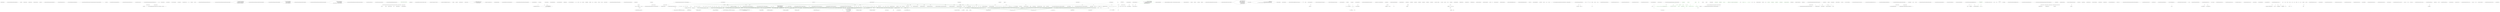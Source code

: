 digraph  {
n7 [label="CommonMark.Syntax.Block", span=""];
n0 [cluster="CommonMark.Syntax.Block.Block(CommonMark.Syntax.BlockTag, int, int)", label="Entry CommonMark.Syntax.Block.Block(CommonMark.Syntax.BlockTag, int, int)", span="9-9"];
n1 [cluster="CommonMark.Syntax.Block.Block(CommonMark.Syntax.BlockTag, int, int)", label="this.Tag = tag", span="11-11"];
n2 [cluster="CommonMark.Syntax.Block.Block(CommonMark.Syntax.BlockTag, int, int)", label="this.StartLine = startLine", span="12-12"];
n3 [cluster="CommonMark.Syntax.Block.Block(CommonMark.Syntax.BlockTag, int, int)", label="this.EndLine = startLine", span="13-13"];
n4 [cluster="CommonMark.Syntax.Block.Block(CommonMark.Syntax.BlockTag, int, int)", label="this.StartColumn = startColumn", span="14-14"];
n5 [cluster="CommonMark.Syntax.Block.Block(CommonMark.Syntax.BlockTag, int, int)", label="this.IsOpen = true", span="15-15"];
n6 [cluster="CommonMark.Syntax.Block.Block(CommonMark.Syntax.BlockTag, int, int)", label="Exit CommonMark.Syntax.Block.Block(CommonMark.Syntax.BlockTag, int, int)", span="9-9"];
m1_121 [cluster="CommonMark.BString.bmidstr(string, int, int)", file="BlockMethods.cs", label="Entry CommonMark.BString.bmidstr(string, int, int)", span="124-124"];
m1_117 [cluster="System.ArgumentNullException.ArgumentNullException(string)", file="BlockMethods.cs", label="Entry System.ArgumentNullException.ArgumentNullException(string)", span="0-0"];
m1_119 [cluster="CommonMark.Parser.InlineMethods.parse_reference(string, System.Collections.Generic.Dictionary<string, CommonMark.Syntax.Reference>)", file="BlockMethods.cs", label="Entry CommonMark.Parser.InlineMethods.parse_reference(string, System.Collections.Generic.Dictionary<string, CommonMark.Syntax.Reference>)", span="881-881"];
m1_122 [cluster="string.Trim()", file="BlockMethods.cs", label="Entry string.Trim()", span="0-0"];
m1_371 [cluster="CommonMark.Parser.Scanner.scan_open_code_fence(string, int)", file="BlockMethods.cs", label="Entry CommonMark.Parser.Scanner.scan_open_code_fence(string, int)", span="428-428"];
m1_375 [cluster="CommonMark.Parser.Scanner.scan_close_code_fence(string, int, int)", file="BlockMethods.cs", label="Entry CommonMark.Parser.Scanner.scan_close_code_fence(string, int, int)", span="476-476"];
m1_40 [cluster="string.Format(string, object, object)", file="BlockMethods.cs", label="Entry string.Format(string, object, object)", span="0-0"];
m1_25 [cluster="CommonMark.Parser.BlockMethods.add_line(CommonMark.Syntax.Block, string, int)", file="BlockMethods.cs", label="Entry CommonMark.Parser.BlockMethods.add_line(CommonMark.Syntax.Block, string, int)", span="56-56"];
m1_26 [cluster="CommonMark.Parser.BlockMethods.add_line(CommonMark.Syntax.Block, string, int)", file="BlockMethods.cs", label="string s", span="58-58"];
m1_27 [cluster="CommonMark.Parser.BlockMethods.add_line(CommonMark.Syntax.Block, string, int)", file="BlockMethods.cs", label="var len = ln.Length - offset", span="59-59"];
m1_30 [cluster="CommonMark.Parser.BlockMethods.add_line(CommonMark.Syntax.Block, string, int)", file="BlockMethods.cs", label="s = ln.Substring(offset, len)", span="63-63"];
m1_31 [cluster="CommonMark.Parser.BlockMethods.add_line(CommonMark.Syntax.Block, string, int)", file="BlockMethods.cs", label="!block.IsOpen", span="65-65"];
m1_32 [cluster="CommonMark.Parser.BlockMethods.add_line(CommonMark.Syntax.Block, string, int)", file="BlockMethods.cs", label="throw new CommonMarkException(string.Format(''Attempted to add line '{0}' to closed container ({1}).'', ln, block.Tag));", span="66-66"];
m1_33 [cluster="CommonMark.Parser.BlockMethods.add_line(CommonMark.Syntax.Block, string, int)", file="BlockMethods.cs", label="var curSC = block.StringContent", span="68-68"];
m1_35 [cluster="CommonMark.Parser.BlockMethods.add_line(CommonMark.Syntax.Block, string, int)", file="BlockMethods.cs", label="block.StringContent = s", span="70-70"];
m1_36 [cluster="CommonMark.Parser.BlockMethods.add_line(CommonMark.Syntax.Block, string, int)", file="BlockMethods.cs", label="block.StringContent = curSC + s", span="72-72"];
m1_28 [cluster="CommonMark.Parser.BlockMethods.add_line(CommonMark.Syntax.Block, string, int)", file="BlockMethods.cs", label="len < 0", span="60-60"];
m1_29 [cluster="CommonMark.Parser.BlockMethods.add_line(CommonMark.Syntax.Block, string, int)", file="BlockMethods.cs", label="s = string.Empty", span="61-61"];
m1_34 [cluster="CommonMark.Parser.BlockMethods.add_line(CommonMark.Syntax.Block, string, int)", file="BlockMethods.cs", label="curSC == null", span="69-69"];
m1_37 [cluster="CommonMark.Parser.BlockMethods.add_line(CommonMark.Syntax.Block, string, int)", file="BlockMethods.cs", label="Exit CommonMark.Parser.BlockMethods.add_line(CommonMark.Syntax.Block, string, int)", span="56-56"];
m1_198 [cluster="CommonMark.Parser.BlockMethods.lists_match(CommonMark.Syntax.ListData, CommonMark.Syntax.ListData)", file="BlockMethods.cs", label="Entry CommonMark.Parser.BlockMethods.lists_match(CommonMark.Syntax.ListData, CommonMark.Syntax.ListData)", span="368-368"];
m1_199 [cluster="CommonMark.Parser.BlockMethods.lists_match(CommonMark.Syntax.ListData, CommonMark.Syntax.ListData)", file="BlockMethods.cs", label="return (list_data.ListType == item_data.ListType &&\r\n                    list_data.Delimiter == item_data.Delimiter &&\r\n                // list_data.marker_offset == item_data.marker_offset &&\r\n                    list_data.BulletChar == item_data.BulletChar);", span="370-373"];
m1_200 [cluster="CommonMark.Parser.BlockMethods.lists_match(CommonMark.Syntax.ListData, CommonMark.Syntax.ListData)", file="BlockMethods.cs", label="Exit CommonMark.Parser.BlockMethods.lists_match(CommonMark.Syntax.ListData, CommonMark.Syntax.ListData)", span="368-368"];
m1_22 [cluster="CommonMark.Parser.BlockMethods.accepts_lines(CommonMark.Syntax.BlockTag)", file="BlockMethods.cs", label="Entry CommonMark.Parser.BlockMethods.accepts_lines(CommonMark.Syntax.BlockTag)", span="47-47"];
m1_23 [cluster="CommonMark.Parser.BlockMethods.accepts_lines(CommonMark.Syntax.BlockTag)", file="BlockMethods.cs", label="return (block_type == BlockTag.Paragraph ||\r\n                    block_type == BlockTag.AtxHeader ||\r\n                    block_type == BlockTag.IndentedCode ||\r\n                    block_type == BlockTag.FencedCode);", span="49-52"];
m1_24 [cluster="CommonMark.Parser.BlockMethods.accepts_lines(CommonMark.Syntax.BlockTag)", file="BlockMethods.cs", label="Exit CommonMark.Parser.BlockMethods.accepts_lines(CommonMark.Syntax.BlockTag)", span="47-47"];
m1_19 [cluster="CommonMark.Parser.BlockMethods.can_contain(CommonMark.Syntax.BlockTag, CommonMark.Syntax.BlockTag)", file="BlockMethods.cs", label="Entry CommonMark.Parser.BlockMethods.can_contain(CommonMark.Syntax.BlockTag, CommonMark.Syntax.BlockTag)", span="39-39"];
m1_20 [cluster="CommonMark.Parser.BlockMethods.can_contain(CommonMark.Syntax.BlockTag, CommonMark.Syntax.BlockTag)", file="BlockMethods.cs", label="return (parent_type == BlockTag.Document ||\r\n                     parent_type == BlockTag.BlockQuote ||\r\n                     parent_type == BlockTag.ListItem ||\r\n                     (parent_type == BlockTag.List && child_type == BlockTag.ListItem));", span="41-44"];
m1_21 [cluster="CommonMark.Parser.BlockMethods.can_contain(CommonMark.Syntax.BlockTag, CommonMark.Syntax.BlockTag)", file="BlockMethods.cs", label="Exit CommonMark.Parser.BlockMethods.can_contain(CommonMark.Syntax.BlockTag, CommonMark.Syntax.BlockTag)", span="39-39"];
m1_118 [cluster="CommonMark.BString.bchar(string, int)", file="BlockMethods.cs", label="Entry CommonMark.BString.bchar(string, int)", span="16-16"];
m1_123 [cluster="CommonMark.Parser.InlineMethods.Unescape(string)", file="BlockMethods.cs", label="Entry CommonMark.Parser.InlineMethods.Unescape(string)", span="454-454"];
m1_75 [cluster="CommonMark.Parser.BlockMethods.finalize(CommonMark.Syntax.Block, int)", file="BlockMethods.cs", label="Entry CommonMark.Parser.BlockMethods.finalize(CommonMark.Syntax.Block, int)", span="142-142"];
m1_98 [cluster="CommonMark.Parser.BlockMethods.finalize(CommonMark.Syntax.Block, int)", color=green, community=0, file="BlockMethods.cs", label="firstlinelen = BString.bstrchr(b.StringContent, '\n')", prediction=0, span="191-191"];
m1_97 [cluster="CommonMark.Parser.BlockMethods.finalize(CommonMark.Syntax.Block, int)", file="BlockMethods.cs", label="BlockTag.FencedCode", span="189-189"];
m1_99 [cluster="CommonMark.Parser.BlockMethods.finalize(CommonMark.Syntax.Block, int)", file="BlockMethods.cs", label="b.Attributes.FencedCodeData.Info = BString.bmidstr(b.StringContent, 0, firstlinelen)", span="192-192"];
m1_100 [cluster="CommonMark.Parser.BlockMethods.finalize(CommonMark.Syntax.Block, int)", file="BlockMethods.cs", label="b.StringContent = b.StringContent.Remove(0, firstlinelen + 1)", span="193-193"];
m1_96 [cluster="CommonMark.Parser.BlockMethods.finalize(CommonMark.Syntax.Block, int)", file="BlockMethods.cs", label="b.StringContent = RemoveTrailingBlankLines(b.StringContent, true)", span="186-186"];
m1_76 [cluster="CommonMark.Parser.BlockMethods.finalize(CommonMark.Syntax.Block, int)", file="BlockMethods.cs", label="int firstlinelen", span="144-144"];
m1_80 [cluster="CommonMark.Parser.BlockMethods.finalize(CommonMark.Syntax.Block, int)", file="BlockMethods.cs", label="b == null", span="149-149"];
m1_82 [cluster="CommonMark.Parser.BlockMethods.finalize(CommonMark.Syntax.Block, int)", file="BlockMethods.cs", label="!b.IsOpen", span="152-152"];
m1_84 [cluster="CommonMark.Parser.BlockMethods.finalize(CommonMark.Syntax.Block, int)", file="BlockMethods.cs", label="b.IsOpen = false", span="158-158"];
m1_85 [cluster="CommonMark.Parser.BlockMethods.finalize(CommonMark.Syntax.Block, int)", file="BlockMethods.cs", label="line_number > b.StartLine", span="159-159"];
m1_86 [cluster="CommonMark.Parser.BlockMethods.finalize(CommonMark.Syntax.Block, int)", file="BlockMethods.cs", label="b.EndLine = line_number - 1", span="161-161"];
m1_87 [cluster="CommonMark.Parser.BlockMethods.finalize(CommonMark.Syntax.Block, int)", file="BlockMethods.cs", label="b.EndLine = line_number", span="165-165"];
m1_88 [cluster="CommonMark.Parser.BlockMethods.finalize(CommonMark.Syntax.Block, int)", file="BlockMethods.cs", label="b.Tag", span="168-168"];
m1_91 [cluster="CommonMark.Parser.BlockMethods.finalize(CommonMark.Syntax.Block, int)", file="BlockMethods.cs", label="BString.bchar(b.StringContent, 0) == '[' &&\r\n                           0 != (pos = InlineMethods.parse_reference(b.StringContent,\r\n                                                  b.Top.Attributes.ReferenceMap))", span="173-175"];
m1_92 [cluster="CommonMark.Parser.BlockMethods.finalize(CommonMark.Syntax.Block, int)", file="BlockMethods.cs", label="b.StringContent = b.StringContent.Remove(0, pos)", span="177-177"];
m1_93 [cluster="CommonMark.Parser.BlockMethods.finalize(CommonMark.Syntax.Block, int)", file="BlockMethods.cs", label="is_blank(b.StringContent, 0)", span="179-179"];
m1_94 [cluster="CommonMark.Parser.BlockMethods.finalize(CommonMark.Syntax.Block, int)", file="BlockMethods.cs", label="b.Tag = BlockTag.ReferenceDefinition", span="181-181"];
m1_101 [cluster="CommonMark.Parser.BlockMethods.finalize(CommonMark.Syntax.Block, int)", file="BlockMethods.cs", label="b.Attributes.FencedCodeData.Info = b.Attributes.FencedCodeData.Info.Trim()", span="194-194"];
m1_102 [cluster="CommonMark.Parser.BlockMethods.finalize(CommonMark.Syntax.Block, int)", file="BlockMethods.cs", label="b.Attributes.FencedCodeData.Info = InlineMethods.Unescape(b.Attributes.FencedCodeData.Info)", span="195-195"];
m1_104 [cluster="CommonMark.Parser.BlockMethods.finalize(CommonMark.Syntax.Block, int)", file="BlockMethods.cs", label="b.Attributes.ListData.IsTight = true", span="199-199"];
m1_105 [cluster="CommonMark.Parser.BlockMethods.finalize(CommonMark.Syntax.Block, int)", file="BlockMethods.cs", label="item = b.FirstChild", span="200-200"];
m1_108 [cluster="CommonMark.Parser.BlockMethods.finalize(CommonMark.Syntax.Block, int)", file="BlockMethods.cs", label="b.Attributes.ListData.IsTight = false", span="207-207"];
m1_112 [cluster="CommonMark.Parser.BlockMethods.finalize(CommonMark.Syntax.Block, int)", file="BlockMethods.cs", label="b.Attributes.ListData.IsTight = false", span="218-218"];
m1_114 [cluster="CommonMark.Parser.BlockMethods.finalize(CommonMark.Syntax.Block, int)", file="BlockMethods.cs", label="!(b.Attributes.ListData.IsTight)", span="223-223"];
m1_95 [cluster="CommonMark.Parser.BlockMethods.finalize(CommonMark.Syntax.Block, int)", file="BlockMethods.cs", label="BlockTag.IndentedCode", span="185-185"];
m1_81 [cluster="CommonMark.Parser.BlockMethods.finalize(CommonMark.Syntax.Block, int)", file="BlockMethods.cs", label="throw new ArgumentNullException(''b'');", span="150-150"];
m1_83 [cluster="CommonMark.Parser.BlockMethods.finalize(CommonMark.Syntax.Block, int)", file="BlockMethods.cs", label="return;", span="155-155"];
m1_106 [cluster="CommonMark.Parser.BlockMethods.finalize(CommonMark.Syntax.Block, int)", file="BlockMethods.cs", label="item != null", span="202-202"];
m1_77 [cluster="CommonMark.Parser.BlockMethods.finalize(CommonMark.Syntax.Block, int)", file="BlockMethods.cs", label="int pos", span="145-145"];
m1_79 [cluster="CommonMark.Parser.BlockMethods.finalize(CommonMark.Syntax.Block, int)", file="BlockMethods.cs", label="Block subitem", span="147-147"];
m1_89 [cluster="CommonMark.Parser.BlockMethods.finalize(CommonMark.Syntax.Block, int)", file="BlockMethods.cs", label="BlockTag.Paragraph", span="171-171"];
m1_103 [cluster="CommonMark.Parser.BlockMethods.finalize(CommonMark.Syntax.Block, int)", file="BlockMethods.cs", label="BlockTag.List", span="198-198"];
m1_90 [cluster="CommonMark.Parser.BlockMethods.finalize(CommonMark.Syntax.Block, int)", file="BlockMethods.cs", label="pos = 0", span="172-172"];
m1_107 [cluster="CommonMark.Parser.BlockMethods.finalize(CommonMark.Syntax.Block, int)", file="BlockMethods.cs", label="item.IsLastLineBlank && item.Next != null", span="205-205"];
m1_109 [cluster="CommonMark.Parser.BlockMethods.finalize(CommonMark.Syntax.Block, int)", file="BlockMethods.cs", label="subitem = item.FirstChild", span="212-212"];
m1_111 [cluster="CommonMark.Parser.BlockMethods.finalize(CommonMark.Syntax.Block, int)", file="BlockMethods.cs", label="ends_with_blank_line(subitem) &&\r\n                                (item.Next != null || subitem.Next != null)", span="215-216"];
m1_115 [cluster="CommonMark.Parser.BlockMethods.finalize(CommonMark.Syntax.Block, int)", file="BlockMethods.cs", label="item = item.Next", span="227-227"];
m1_110 [cluster="CommonMark.Parser.BlockMethods.finalize(CommonMark.Syntax.Block, int)", file="BlockMethods.cs", label="subitem != null", span="213-213"];
m1_78 [cluster="CommonMark.Parser.BlockMethods.finalize(CommonMark.Syntax.Block, int)", file="BlockMethods.cs", label="Block item", span="146-146"];
m1_113 [cluster="CommonMark.Parser.BlockMethods.finalize(CommonMark.Syntax.Block, int)", file="BlockMethods.cs", label="subitem = subitem.Next", span="221-221"];
m1_116 [cluster="CommonMark.Parser.BlockMethods.finalize(CommonMark.Syntax.Block, int)", file="BlockMethods.cs", label="Exit CommonMark.Parser.BlockMethods.finalize(CommonMark.Syntax.Block, int)", span="142-142"];
m1_377 [cluster="CommonMark.Utilities.Warning(string, params object[])", file="BlockMethods.cs", label="Entry CommonMark.Utilities.Warning(string, params object[])", span="17-17"];
m1_201 [cluster="CommonMark.Parser.BlockMethods.incorporate_line(string, int, ref CommonMark.Syntax.Block)", file="BlockMethods.cs", label="Entry CommonMark.Parser.BlockMethods.incorporate_line(string, int, ref CommonMark.Syntax.Block)", span="379-379"];
m1_289 [cluster="CommonMark.Parser.BlockMethods.incorporate_line(string, int, ref CommonMark.Syntax.Block)", color=green, community=0, file="BlockMethods.cs", label="container.Tag == BlockTag.Paragraph \r\n                        && 0 != (lev = Scanner.scan_setext_header_line(ln, first_nonspace))\r\n                        // check that there is only one line in the paragraph:\r\n                        && BString.bstrrchrp(container.StringContent, '\n', container.StringContent.Length - 2) == -1", prediction=1, span="585-588"];
m1_261 [cluster="CommonMark.Parser.BlockMethods.incorporate_line(string, int, ref CommonMark.Syntax.Block)", file="BlockMethods.cs", label="break_out_of_lists(ref container, line_number)", span="518-518"];
m1_216 [cluster="CommonMark.Parser.BlockMethods.incorporate_line(string, int, ref CommonMark.Syntax.Block)", file="BlockMethods.cs", label="ln = Utilities.Untabify(ln)", span="399-399"];
m1_263 [cluster="CommonMark.Parser.BlockMethods.incorporate_line(string, int, ref CommonMark.Syntax.Block)", file="BlockMethods.cs", label="first_nonspace = offset", span="527-527"];
m1_217 [cluster="CommonMark.Parser.BlockMethods.incorporate_line(string, int, ref CommonMark.Syntax.Block)", file="BlockMethods.cs", label="container = cur.Top", span="402-402"];
m1_287 [cluster="CommonMark.Parser.BlockMethods.incorporate_line(string, int, ref CommonMark.Syntax.Block)", file="BlockMethods.cs", label="Scanner.scan_html_block_tag(ln, first_nonspace)", span="578-578"];
m1_219 [cluster="CommonMark.Parser.BlockMethods.incorporate_line(string, int, ref CommonMark.Syntax.Block)", file="BlockMethods.cs", label="container = container.LastChild", span="409-409"];
m1_258 [cluster="CommonMark.Parser.BlockMethods.incorporate_line(string, int, ref CommonMark.Syntax.Block)", file="BlockMethods.cs", label="container = container.Parent", span="508-508"];
m1_265 [cluster="CommonMark.Parser.BlockMethods.incorporate_line(string, int, ref CommonMark.Syntax.Block)", file="BlockMethods.cs", label="first_nonspace++", span="529-529"];
m1_290 [cluster="CommonMark.Parser.BlockMethods.incorporate_line(string, int, ref CommonMark.Syntax.Block)", file="BlockMethods.cs", label="container.Tag = BlockTag.SETextHeader", span="591-591"];
m1_293 [cluster="CommonMark.Parser.BlockMethods.incorporate_line(string, int, ref CommonMark.Syntax.Block)", file="BlockMethods.cs", label="!(container.Tag == BlockTag.Paragraph && !all_matched) && 0 != (matched = Scanner.scan_hrule(ln, first_nonspace))", span="596-596"];
m1_291 [cluster="CommonMark.Parser.BlockMethods.incorporate_line(string, int, ref CommonMark.Syntax.Block)", file="BlockMethods.cs", label="container.Attributes.HeaderLevel = lev", span="592-592"];
m1_295 [cluster="CommonMark.Parser.BlockMethods.incorporate_line(string, int, ref CommonMark.Syntax.Block)", file="BlockMethods.cs", label="finalize(container, line_number)", span="601-601"];
m1_331 [cluster="CommonMark.Parser.BlockMethods.incorporate_line(string, int, ref CommonMark.Syntax.Block)", file="BlockMethods.cs", label="finalize(cur, line_number)", span="706-706"];
m1_340 [cluster="CommonMark.Parser.BlockMethods.incorporate_line(string, int, ref CommonMark.Syntax.Block)", file="BlockMethods.cs", label="finalize(container, line_number)", span="730-730"];
m1_358 [cluster="CommonMark.Parser.BlockMethods.incorporate_line(string, int, ref CommonMark.Syntax.Block)", file="BlockMethods.cs", label="finalize(container, line_number)", span="773-773"];
m1_210 [cluster="CommonMark.Parser.BlockMethods.incorporate_line(string, int, ref CommonMark.Syntax.Block)", file="BlockMethods.cs", label="Block container", span="391-391"];
m1_211 [cluster="CommonMark.Parser.BlockMethods.incorporate_line(string, int, ref CommonMark.Syntax.Block)", file="BlockMethods.cs", label="Block cur = curptr", span="392-392"];
m1_205 [cluster="CommonMark.Parser.BlockMethods.incorporate_line(string, int, ref CommonMark.Syntax.Block)", file="BlockMethods.cs", label="int matched = 0", span="386-386"];
m1_298 [cluster="CommonMark.Parser.BlockMethods.incorporate_line(string, int, ref CommonMark.Syntax.Block)", file="BlockMethods.cs", label="0 != (matched = ParseListMarker(ln, first_nonspace, out data))", span="606-606"];
m1_213 [cluster="CommonMark.Parser.BlockMethods.incorporate_line(string, int, ref CommonMark.Syntax.Block)", file="BlockMethods.cs", label="int first_nonspace", span="394-394"];
m1_208 [cluster="CommonMark.Parser.BlockMethods.incorporate_line(string, int, ref CommonMark.Syntax.Block)", file="BlockMethods.cs", label="ListData data", span="389-389"];
m1_204 [cluster="CommonMark.Parser.BlockMethods.incorporate_line(string, int, ref CommonMark.Syntax.Block)", file="BlockMethods.cs", label="int offset = 0", span="385-385"];
m1_260 [cluster="CommonMark.Parser.BlockMethods.incorporate_line(string, int, ref CommonMark.Syntax.Block)", file="BlockMethods.cs", label="blank && container.IsLastLineBlank", span="516-516"];
m1_262 [cluster="CommonMark.Parser.BlockMethods.incorporate_line(string, int, ref CommonMark.Syntax.Block)", file="BlockMethods.cs", label="container.Tag != BlockTag.FencedCode && \r\n                   container.Tag != BlockTag.IndentedCode &&\r\n                   container.Tag != BlockTag.HtmlBlock", span="522-524"];
m1_271 [cluster="CommonMark.Parser.BlockMethods.incorporate_line(string, int, ref CommonMark.Syntax.Block)", file="BlockMethods.cs", label="container = add_child(container, BlockTag.IndentedCode, line_number, offset + 1)", span="540-540"];
m1_276 [cluster="CommonMark.Parser.BlockMethods.incorporate_line(string, int, ref CommonMark.Syntax.Block)", file="BlockMethods.cs", label="container = add_child(container, BlockTag.BlockQuote, line_number, offset + 1)", span="557-557"];
m1_279 [cluster="CommonMark.Parser.BlockMethods.incorporate_line(string, int, ref CommonMark.Syntax.Block)", file="BlockMethods.cs", label="container = add_child(container, BlockTag.AtxHeader, line_number, offset + 1)", span="564-564"];
m1_282 [cluster="CommonMark.Parser.BlockMethods.incorporate_line(string, int, ref CommonMark.Syntax.Block)", file="BlockMethods.cs", label="container = add_child(container, BlockTag.FencedCode, line_number, first_nonspace + 1)", span="571-571"];
m1_288 [cluster="CommonMark.Parser.BlockMethods.incorporate_line(string, int, ref CommonMark.Syntax.Block)", file="BlockMethods.cs", label="container = add_child(container, BlockTag.HtmlBlock, line_number, first_nonspace + 1)", span="581-581"];
m1_294 [cluster="CommonMark.Parser.BlockMethods.incorporate_line(string, int, ref CommonMark.Syntax.Block)", file="BlockMethods.cs", label="container = add_child(container, BlockTag.HorizontalRuler, line_number, first_nonspace + 1)", span="600-600"];
m1_310 [cluster="CommonMark.Parser.BlockMethods.incorporate_line(string, int, ref CommonMark.Syntax.Block)", file="BlockMethods.cs", label="container.Tag != BlockTag.List || !lists_match(container.Attributes.ListData, data)", span="636-636"];
m1_311 [cluster="CommonMark.Parser.BlockMethods.incorporate_line(string, int, ref CommonMark.Syntax.Block)", file="BlockMethods.cs", label="container = add_child(container, BlockTag.List, line_number, first_nonspace + 1)", span="638-638"];
m1_313 [cluster="CommonMark.Parser.BlockMethods.incorporate_line(string, int, ref CommonMark.Syntax.Block)", file="BlockMethods.cs", label="container = add_child(container, BlockTag.ListItem, line_number, first_nonspace + 1)", span="643-643"];
m1_315 [cluster="CommonMark.Parser.BlockMethods.incorporate_line(string, int, ref CommonMark.Syntax.Block)", file="BlockMethods.cs", label="accepts_lines(container.Tag)", span="651-651"];
m1_323 [cluster="CommonMark.Parser.BlockMethods.incorporate_line(string, int, ref CommonMark.Syntax.Block)", file="BlockMethods.cs", label="container.IsLastLineBlank = (blank &&\r\n                                          container.Tag != BlockTag.BlockQuote &&\r\n                                          container.Tag != BlockTag.FencedCode &&\r\n                                          !(container.Tag == BlockTag.ListItem &&\r\n                                            container.FirstChild == null &&\r\n                                            container.StartLine == line_number))", span="675-680"];
m1_324 [cluster="CommonMark.Parser.BlockMethods.incorporate_line(string, int, ref CommonMark.Syntax.Block)", file="BlockMethods.cs", label="Block cont = container", span="682-682"];
m1_328 [cluster="CommonMark.Parser.BlockMethods.incorporate_line(string, int, ref CommonMark.Syntax.Block)", file="BlockMethods.cs", label="cur != last_matched_container &&\r\n                container == last_matched_container &&\r\n                !blank &&\r\n                cur.Tag == BlockTag.Paragraph &&\r\n                cur.StringContent.Length > 0", span="689-693"];
m1_335 [cluster="CommonMark.Parser.BlockMethods.incorporate_line(string, int, ref CommonMark.Syntax.Block)", file="BlockMethods.cs", label="container.Tag == BlockTag.IndentedCode", span="714-714"];
m1_336 [cluster="CommonMark.Parser.BlockMethods.incorporate_line(string, int, ref CommonMark.Syntax.Block)", file="BlockMethods.cs", label="add_line(container, ln, offset)", span="717-717"];
m1_337 [cluster="CommonMark.Parser.BlockMethods.incorporate_line(string, int, ref CommonMark.Syntax.Block)", file="BlockMethods.cs", label="container.Tag == BlockTag.FencedCode", span="720-720"];
m1_338 [cluster="CommonMark.Parser.BlockMethods.incorporate_line(string, int, ref CommonMark.Syntax.Block)", file="BlockMethods.cs", label="matched = (indent <= 3\r\n                      && curChar == container.Attributes.FencedCodeData.FenceChar)\r\n                      && (0 != Scanner.scan_close_code_fence(ln, first_nonspace, container.Attributes.FencedCodeData.FenceLength))\r\n                      ? 1 : 0", span="723-726"];
m1_341 [cluster="CommonMark.Parser.BlockMethods.incorporate_line(string, int, ref CommonMark.Syntax.Block)", file="BlockMethods.cs", label="container = container.Parent", span="731-731"];
m1_342 [cluster="CommonMark.Parser.BlockMethods.incorporate_line(string, int, ref CommonMark.Syntax.Block)", file="BlockMethods.cs", label="add_line(container, ln, offset)", span="735-735"];
m1_343 [cluster="CommonMark.Parser.BlockMethods.incorporate_line(string, int, ref CommonMark.Syntax.Block)", file="BlockMethods.cs", label="container.Tag == BlockTag.HtmlBlock", span="739-739"];
m1_344 [cluster="CommonMark.Parser.BlockMethods.incorporate_line(string, int, ref CommonMark.Syntax.Block)", file="BlockMethods.cs", label="add_line(container, ln, offset)", span="742-742"];
m1_346 [cluster="CommonMark.Parser.BlockMethods.incorporate_line(string, int, ref CommonMark.Syntax.Block)", file="BlockMethods.cs", label="container.Tag == BlockTag.AtxHeader", span="751-751"];
m1_357 [cluster="CommonMark.Parser.BlockMethods.incorporate_line(string, int, ref CommonMark.Syntax.Block)", file="BlockMethods.cs", label="add_line(container, ln, first_nonspace)", span="772-772"];
m1_359 [cluster="CommonMark.Parser.BlockMethods.incorporate_line(string, int, ref CommonMark.Syntax.Block)", file="BlockMethods.cs", label="container = container.Parent", span="774-774"];
m1_360 [cluster="CommonMark.Parser.BlockMethods.incorporate_line(string, int, ref CommonMark.Syntax.Block)", file="BlockMethods.cs", label="accepts_lines(container.Tag)", span="777-777"];
m1_361 [cluster="CommonMark.Parser.BlockMethods.incorporate_line(string, int, ref CommonMark.Syntax.Block)", file="BlockMethods.cs", label="add_line(container, ln, first_nonspace)", span="780-780"];
m1_362 [cluster="CommonMark.Parser.BlockMethods.incorporate_line(string, int, ref CommonMark.Syntax.Block)", file="BlockMethods.cs", label="container.Tag != BlockTag.HorizontalRuler && container.Tag != BlockTag.SETextHeader", span="783-783"];
m1_363 [cluster="CommonMark.Parser.BlockMethods.incorporate_line(string, int, ref CommonMark.Syntax.Block)", file="BlockMethods.cs", label="container = add_child(container, BlockTag.Paragraph, line_number, first_nonspace + 1)", span="787-787"];
m1_365 [cluster="CommonMark.Parser.BlockMethods.incorporate_line(string, int, ref CommonMark.Syntax.Block)", file="BlockMethods.cs", label="Utilities.Warning(''Line {0} with container type {1} did not match any condition:\n\''{2}\'''', line_number, container.Tag, ln)", span="794-794"];
m1_366 [cluster="CommonMark.Parser.BlockMethods.incorporate_line(string, int, ref CommonMark.Syntax.Block)", file="BlockMethods.cs", label="curptr = container", span="798-798"];
m1_202 [cluster="CommonMark.Parser.BlockMethods.incorporate_line(string, int, ref CommonMark.Syntax.Block)", file="BlockMethods.cs", label="ln += ''\n''", span="382-382"];
m1_215 [cluster="CommonMark.Parser.BlockMethods.incorporate_line(string, int, ref CommonMark.Syntax.Block)", file="BlockMethods.cs", label="int indent", span="396-396"];
m1_221 [cluster="CommonMark.Parser.BlockMethods.incorporate_line(string, int, ref CommonMark.Syntax.Block)", file="BlockMethods.cs", label="(curChar = ln[first_nonspace]) == ' '", span="412-412"];
m1_228 [cluster="CommonMark.Parser.BlockMethods.incorporate_line(string, int, ref CommonMark.Syntax.Block)", file="BlockMethods.cs", label="ln[offset] == ' '", span="424-424"];
m1_247 [cluster="CommonMark.Parser.BlockMethods.incorporate_line(string, int, ref CommonMark.Syntax.Block)", file="BlockMethods.cs", label="i > 0 && ln[offset] == ' '", span="479-479"];
m1_264 [cluster="CommonMark.Parser.BlockMethods.incorporate_line(string, int, ref CommonMark.Syntax.Block)", file="BlockMethods.cs", label="(curChar = ln[first_nonspace]) == ' '", span="528-528"];
m1_274 [cluster="CommonMark.Parser.BlockMethods.incorporate_line(string, int, ref CommonMark.Syntax.Block)", file="BlockMethods.cs", label="ln[offset] == ' '", span="554-554"];
m1_277 [cluster="CommonMark.Parser.BlockMethods.incorporate_line(string, int, ref CommonMark.Syntax.Block)", file="BlockMethods.cs", label="0 != (matched = Scanner.scan_atx_header_start(ln, first_nonspace, out i))", span="560-560"];
m1_281 [cluster="CommonMark.Parser.BlockMethods.incorporate_line(string, int, ref CommonMark.Syntax.Block)", file="BlockMethods.cs", label="0 != (matched = Scanner.scan_open_code_fence(ln, first_nonspace))", span="568-568"];
m1_292 [cluster="CommonMark.Parser.BlockMethods.incorporate_line(string, int, ref CommonMark.Syntax.Block)", file="BlockMethods.cs", label="offset = ln.Length - 1", span="593-593"];
m1_297 [cluster="CommonMark.Parser.BlockMethods.incorporate_line(string, int, ref CommonMark.Syntax.Block)", file="BlockMethods.cs", label="offset = ln.Length - 1", span="603-603"];
m1_301 [cluster="CommonMark.Parser.BlockMethods.incorporate_line(string, int, ref CommonMark.Syntax.Block)", file="BlockMethods.cs", label="i <= 5 && ln[offset + i] == ' '", span="612-612"];
m1_303 [cluster="CommonMark.Parser.BlockMethods.incorporate_line(string, int, ref CommonMark.Syntax.Block)", file="BlockMethods.cs", label="i >= 5 || i < 1 || ln[offset] == '\n'", span="617-617"];
m1_317 [cluster="CommonMark.Parser.BlockMethods.incorporate_line(string, int, ref CommonMark.Syntax.Block)", file="BlockMethods.cs", label="offset >= ln.Length", span="662-662"];
m1_319 [cluster="CommonMark.Parser.BlockMethods.incorporate_line(string, int, ref CommonMark.Syntax.Block)", file="BlockMethods.cs", label="(curChar = ln[first_nonspace]) == ' '", span="665-665"];
m1_329 [cluster="CommonMark.Parser.BlockMethods.incorporate_line(string, int, ref CommonMark.Syntax.Block)", file="BlockMethods.cs", label="add_line(cur, ln, offset)", span="696-696"];
m1_347 [cluster="CommonMark.Parser.BlockMethods.incorporate_line(string, int, ref CommonMark.Syntax.Block)", file="BlockMethods.cs", label="ln = ln.TrimEnd()", span="755-755"];
m1_364 [cluster="CommonMark.Parser.BlockMethods.incorporate_line(string, int, ref CommonMark.Syntax.Block)", file="BlockMethods.cs", label="add_line(container, ln, first_nonspace)", span="788-788"];
m1_233 [cluster="CommonMark.Parser.BlockMethods.incorporate_line(string, int, ref CommonMark.Syntax.Block)", file="BlockMethods.cs", label="offset += container.Attributes.ListData.MarkerOffset + container.Attributes.ListData.Padding", span="438-438"];
m1_239 [cluster="CommonMark.Parser.BlockMethods.incorporate_line(string, int, ref CommonMark.Syntax.Block)", file="BlockMethods.cs", label="offset += CODE_INDENT", span="455-455"];
m1_248 [cluster="CommonMark.Parser.BlockMethods.incorporate_line(string, int, ref CommonMark.Syntax.Block)", file="BlockMethods.cs", label="offset++", span="481-481"];
m1_227 [cluster="CommonMark.Parser.BlockMethods.incorporate_line(string, int, ref CommonMark.Syntax.Block)", file="BlockMethods.cs", label="offset = first_nonspace + 1", span="423-423"];
m1_235 [cluster="CommonMark.Parser.BlockMethods.incorporate_line(string, int, ref CommonMark.Syntax.Block)", file="BlockMethods.cs", label="offset = first_nonspace", span="442-442"];
m1_241 [cluster="CommonMark.Parser.BlockMethods.incorporate_line(string, int, ref CommonMark.Syntax.Block)", file="BlockMethods.cs", label="offset = first_nonspace", span="459-459"];
m1_229 [cluster="CommonMark.Parser.BlockMethods.incorporate_line(string, int, ref CommonMark.Syntax.Block)", file="BlockMethods.cs", label="offset++", span="425-425"];
m1_266 [cluster="CommonMark.Parser.BlockMethods.incorporate_line(string, int, ref CommonMark.Syntax.Block)", file="BlockMethods.cs", label="indent = first_nonspace - offset", span="531-531"];
m1_273 [cluster="CommonMark.Parser.BlockMethods.incorporate_line(string, int, ref CommonMark.Syntax.Block)", file="BlockMethods.cs", label="offset = first_nonspace + 1", span="552-552"];
m1_278 [cluster="CommonMark.Parser.BlockMethods.incorporate_line(string, int, ref CommonMark.Syntax.Block)", file="BlockMethods.cs", label="offset = first_nonspace + matched", span="563-563"];
m1_285 [cluster="CommonMark.Parser.BlockMethods.incorporate_line(string, int, ref CommonMark.Syntax.Block)", file="BlockMethods.cs", label="container.Attributes.FencedCodeData.FenceOffset = first_nonspace - offset", span="574-574"];
m1_286 [cluster="CommonMark.Parser.BlockMethods.incorporate_line(string, int, ref CommonMark.Syntax.Block)", file="BlockMethods.cs", label="offset = first_nonspace + matched", span="575-575"];
m1_299 [cluster="CommonMark.Parser.BlockMethods.incorporate_line(string, int, ref CommonMark.Syntax.Block)", file="BlockMethods.cs", label="offset = first_nonspace + matched", span="610-610"];
m1_218 [cluster="CommonMark.Parser.BlockMethods.incorporate_line(string, int, ref CommonMark.Syntax.Block)", file="BlockMethods.cs", label="container.LastChild != null && container.LastChild.IsOpen", span="407-407"];
m1_259 [cluster="CommonMark.Parser.BlockMethods.incorporate_line(string, int, ref CommonMark.Syntax.Block)", file="BlockMethods.cs", label="last_matched_container = container", span="513-513"];
m1_220 [cluster="CommonMark.Parser.BlockMethods.incorporate_line(string, int, ref CommonMark.Syntax.Block)", file="BlockMethods.cs", label="first_nonspace = offset", span="411-411"];
m1_225 [cluster="CommonMark.Parser.BlockMethods.incorporate_line(string, int, ref CommonMark.Syntax.Block)", file="BlockMethods.cs", label="container.Tag == BlockTag.BlockQuote", span="418-418"];
m1_231 [cluster="CommonMark.Parser.BlockMethods.incorporate_line(string, int, ref CommonMark.Syntax.Block)", file="BlockMethods.cs", label="container.Tag == BlockTag.ListItem", span="433-433"];
m1_232 [cluster="CommonMark.Parser.BlockMethods.incorporate_line(string, int, ref CommonMark.Syntax.Block)", file="BlockMethods.cs", label="indent >= container.Attributes.ListData.MarkerOffset + container.Attributes.ListData.Padding", span="436-436"];
m1_237 [cluster="CommonMark.Parser.BlockMethods.incorporate_line(string, int, ref CommonMark.Syntax.Block)", file="BlockMethods.cs", label="container.Tag == BlockTag.IndentedCode", span="450-450"];
m1_243 [cluster="CommonMark.Parser.BlockMethods.incorporate_line(string, int, ref CommonMark.Syntax.Block)", file="BlockMethods.cs", label="container.Tag == BlockTag.AtxHeader || container.Tag == BlockTag.SETextHeader", span="467-467"];
m1_245 [cluster="CommonMark.Parser.BlockMethods.incorporate_line(string, int, ref CommonMark.Syntax.Block)", file="BlockMethods.cs", label="container.Tag == BlockTag.FencedCode", span="474-474"];
m1_246 [cluster="CommonMark.Parser.BlockMethods.incorporate_line(string, int, ref CommonMark.Syntax.Block)", file="BlockMethods.cs", label="i = container.Attributes.FencedCodeData.FenceOffset", span="478-478"];
m1_250 [cluster="CommonMark.Parser.BlockMethods.incorporate_line(string, int, ref CommonMark.Syntax.Block)", file="BlockMethods.cs", label="container.Tag == BlockTag.HtmlBlock", span="486-486"];
m1_253 [cluster="CommonMark.Parser.BlockMethods.incorporate_line(string, int, ref CommonMark.Syntax.Block)", file="BlockMethods.cs", label="container.Tag == BlockTag.Paragraph", span="495-495"];
m1_255 [cluster="CommonMark.Parser.BlockMethods.incorporate_line(string, int, ref CommonMark.Syntax.Block)", file="BlockMethods.cs", label="container.IsLastLineBlank = true", span="500-500"];
m1_257 [cluster="CommonMark.Parser.BlockMethods.incorporate_line(string, int, ref CommonMark.Syntax.Block)", file="BlockMethods.cs", label="!all_matched", span="506-506"];
m1_209 [cluster="CommonMark.Parser.BlockMethods.incorporate_line(string, int, ref CommonMark.Syntax.Block)", file="BlockMethods.cs", label="bool all_matched = true", span="390-390"];
m1_230 [cluster="CommonMark.Parser.BlockMethods.incorporate_line(string, int, ref CommonMark.Syntax.Block)", file="BlockMethods.cs", label="all_matched = false", span="429-429"];
m1_236 [cluster="CommonMark.Parser.BlockMethods.incorporate_line(string, int, ref CommonMark.Syntax.Block)", file="BlockMethods.cs", label="all_matched = false", span="446-446"];
m1_242 [cluster="CommonMark.Parser.BlockMethods.incorporate_line(string, int, ref CommonMark.Syntax.Block)", file="BlockMethods.cs", label="all_matched = false", span="463-463"];
m1_244 [cluster="CommonMark.Parser.BlockMethods.incorporate_line(string, int, ref CommonMark.Syntax.Block)", file="BlockMethods.cs", label="all_matched = false", span="471-471"];
m1_252 [cluster="CommonMark.Parser.BlockMethods.incorporate_line(string, int, ref CommonMark.Syntax.Block)", file="BlockMethods.cs", label="all_matched = false", span="491-491"];
m1_256 [cluster="CommonMark.Parser.BlockMethods.incorporate_line(string, int, ref CommonMark.Syntax.Block)", file="BlockMethods.cs", label="all_matched = false", span="501-501"];
m1_356 [cluster="CommonMark.Parser.BlockMethods.incorporate_line(string, int, ref CommonMark.Syntax.Block)", file="BlockMethods.cs", label="ln = ln.Remove(p + 1, numhashes)", span="771-771"];
m1_296 [cluster="CommonMark.Parser.BlockMethods.incorporate_line(string, int, ref CommonMark.Syntax.Block)", file="BlockMethods.cs", label="container = container.Parent", span="602-602"];
m1_330 [cluster="CommonMark.Parser.BlockMethods.incorporate_line(string, int, ref CommonMark.Syntax.Block)", file="BlockMethods.cs", label="cur != last_matched_container", span="703-703"];
m1_332 [cluster="CommonMark.Parser.BlockMethods.incorporate_line(string, int, ref CommonMark.Syntax.Block)", file="BlockMethods.cs", label="cur = cur.Parent", span="707-707"];
m1_339 [cluster="CommonMark.Parser.BlockMethods.incorporate_line(string, int, ref CommonMark.Syntax.Block)", file="BlockMethods.cs", label="matched != 0", span="727-727"];
m1_206 [cluster="CommonMark.Parser.BlockMethods.incorporate_line(string, int, ref CommonMark.Syntax.Block)", file="BlockMethods.cs", label="int lev = 0", span="387-387"];
m1_349 [cluster="CommonMark.Parser.BlockMethods.incorporate_line(string, int, ref CommonMark.Syntax.Block)", file="BlockMethods.cs", label="int numhashes = 0", span="757-757"];
m1_203 [cluster="CommonMark.Parser.BlockMethods.incorporate_line(string, int, ref CommonMark.Syntax.Block)", file="BlockMethods.cs", label="Block last_matched_container", span="384-384"];
m1_212 [cluster="CommonMark.Parser.BlockMethods.incorporate_line(string, int, ref CommonMark.Syntax.Block)", file="BlockMethods.cs", label="bool blank = false", span="393-393"];
m1_269 [cluster="CommonMark.Parser.BlockMethods.incorporate_line(string, int, ref CommonMark.Syntax.Block)", file="BlockMethods.cs", label="cur.Tag != BlockTag.Paragraph && !blank", span="537-537"];
m1_316 [cluster="CommonMark.Parser.BlockMethods.incorporate_line(string, int, ref CommonMark.Syntax.Block)", file="BlockMethods.cs", label="first_nonspace = offset", span="661-661"];
m1_304 [cluster="CommonMark.Parser.BlockMethods.incorporate_line(string, int, ref CommonMark.Syntax.Block)", file="BlockMethods.cs", label="data.Padding = matched + 1", span="619-619"];
m1_307 [cluster="CommonMark.Parser.BlockMethods.incorporate_line(string, int, ref CommonMark.Syntax.Block)", file="BlockMethods.cs", label="data.Padding = matched + i", span="627-627"];
m1_309 [cluster="CommonMark.Parser.BlockMethods.incorporate_line(string, int, ref CommonMark.Syntax.Block)", file="BlockMethods.cs", label="data.MarkerOffset = indent", span="634-634"];
m1_312 [cluster="CommonMark.Parser.BlockMethods.incorporate_line(string, int, ref CommonMark.Syntax.Block)", file="BlockMethods.cs", label="container.Attributes.ListData = data", span="639-639"];
m1_314 [cluster="CommonMark.Parser.BlockMethods.incorporate_line(string, int, ref CommonMark.Syntax.Block)", file="BlockMethods.cs", label="container.Attributes.ListData = data", span="644-644"];
m1_214 [cluster="CommonMark.Parser.BlockMethods.incorporate_line(string, int, ref CommonMark.Syntax.Block)", file="BlockMethods.cs", label="char curChar", span="395-395"];
m1_207 [cluster="CommonMark.Parser.BlockMethods.incorporate_line(string, int, ref CommonMark.Syntax.Block)", file="BlockMethods.cs", label="int i", span="388-388"];
m1_223 [cluster="CommonMark.Parser.BlockMethods.incorporate_line(string, int, ref CommonMark.Syntax.Block)", file="BlockMethods.cs", label="indent = first_nonspace - offset", span="415-415"];
m1_270 [cluster="CommonMark.Parser.BlockMethods.incorporate_line(string, int, ref CommonMark.Syntax.Block)", file="BlockMethods.cs", label="offset += CODE_INDENT", span="539-539"];
m1_321 [cluster="CommonMark.Parser.BlockMethods.incorporate_line(string, int, ref CommonMark.Syntax.Block)", file="BlockMethods.cs", label="indent = first_nonspace - offset", span="668-668"];
m1_224 [cluster="CommonMark.Parser.BlockMethods.incorporate_line(string, int, ref CommonMark.Syntax.Block)", file="BlockMethods.cs", label="blank = curChar == '\n'", span="416-416"];
m1_275 [cluster="CommonMark.Parser.BlockMethods.incorporate_line(string, int, ref CommonMark.Syntax.Block)", file="BlockMethods.cs", label="offset++", span="555-555"];
m1_280 [cluster="CommonMark.Parser.BlockMethods.incorporate_line(string, int, ref CommonMark.Syntax.Block)", file="BlockMethods.cs", label="container.Attributes.HeaderLevel = i", span="565-565"];
m1_283 [cluster="CommonMark.Parser.BlockMethods.incorporate_line(string, int, ref CommonMark.Syntax.Block)", file="BlockMethods.cs", label="container.Attributes.FencedCodeData.FenceChar = curChar", span="572-572"];
m1_284 [cluster="CommonMark.Parser.BlockMethods.incorporate_line(string, int, ref CommonMark.Syntax.Block)", file="BlockMethods.cs", label="container.Attributes.FencedCodeData.FenceLength = matched", span="573-573"];
m1_322 [cluster="CommonMark.Parser.BlockMethods.incorporate_line(string, int, ref CommonMark.Syntax.Block)", file="BlockMethods.cs", label="blank = curChar == '\n'", span="669-669"];
m1_325 [cluster="CommonMark.Parser.BlockMethods.incorporate_line(string, int, ref CommonMark.Syntax.Block)", file="BlockMethods.cs", label="cont.Parent != null", span="683-683"];
m1_326 [cluster="CommonMark.Parser.BlockMethods.incorporate_line(string, int, ref CommonMark.Syntax.Block)", file="BlockMethods.cs", label="cont.Parent.IsLastLineBlank = false", span="685-685"];
m1_327 [cluster="CommonMark.Parser.BlockMethods.incorporate_line(string, int, ref CommonMark.Syntax.Block)", file="BlockMethods.cs", label="cont = cont.Parent", span="686-686"];
m1_306 [cluster="CommonMark.Parser.BlockMethods.incorporate_line(string, int, ref CommonMark.Syntax.Block)", file="BlockMethods.cs", label="offset += 1", span="622-622"];
m1_308 [cluster="CommonMark.Parser.BlockMethods.incorporate_line(string, int, ref CommonMark.Syntax.Block)", file="BlockMethods.cs", label="offset += i", span="628-628"];
m1_320 [cluster="CommonMark.Parser.BlockMethods.incorporate_line(string, int, ref CommonMark.Syntax.Block)", file="BlockMethods.cs", label="first_nonspace++", span="666-666"];
m1_318 [cluster="CommonMark.Parser.BlockMethods.incorporate_line(string, int, ref CommonMark.Syntax.Block)", file="BlockMethods.cs", label="curChar = '\0'", span="663-663"];
m1_345 [cluster="CommonMark.Parser.BlockMethods.incorporate_line(string, int, ref CommonMark.Syntax.Block)", file="BlockMethods.cs", label=blank, span="745-745"];
m1_367 [cluster="CommonMark.Parser.BlockMethods.incorporate_line(string, int, ref CommonMark.Syntax.Block)", file="BlockMethods.cs", label="return 0;", span="801-801"];
m1_222 [cluster="CommonMark.Parser.BlockMethods.incorporate_line(string, int, ref CommonMark.Syntax.Block)", file="BlockMethods.cs", label="first_nonspace++", span="413-413"];
m1_226 [cluster="CommonMark.Parser.BlockMethods.incorporate_line(string, int, ref CommonMark.Syntax.Block)", file="BlockMethods.cs", label="indent <= 3 && curChar == '>'", span="421-421"];
m1_249 [cluster="CommonMark.Parser.BlockMethods.incorporate_line(string, int, ref CommonMark.Syntax.Block)", file="BlockMethods.cs", label="i--", span="482-482"];
m1_267 [cluster="CommonMark.Parser.BlockMethods.incorporate_line(string, int, ref CommonMark.Syntax.Block)", file="BlockMethods.cs", label="blank = curChar == '\n'", span="532-532"];
m1_272 [cluster="CommonMark.Parser.BlockMethods.incorporate_line(string, int, ref CommonMark.Syntax.Block)", file="BlockMethods.cs", label="curChar == '>'", span="549-549"];
m1_300 [cluster="CommonMark.Parser.BlockMethods.incorporate_line(string, int, ref CommonMark.Syntax.Block)", file="BlockMethods.cs", label="i = 0", span="611-611"];
m1_302 [cluster="CommonMark.Parser.BlockMethods.incorporate_line(string, int, ref CommonMark.Syntax.Block)", file="BlockMethods.cs", label="i++", span="614-614"];
m1_333 [cluster="CommonMark.Parser.BlockMethods.incorporate_line(string, int, ref CommonMark.Syntax.Block)", file="BlockMethods.cs", label="cur == null", span="709-709"];
m1_348 [cluster="CommonMark.Parser.BlockMethods.incorporate_line(string, int, ref CommonMark.Syntax.Block)", file="BlockMethods.cs", label="int p = ln.Length - 1", span="756-756"];
m1_350 [cluster="CommonMark.Parser.BlockMethods.incorporate_line(string, int, ref CommonMark.Syntax.Block)", file="BlockMethods.cs", label="p >= 0 && ln[p] == '#'", span="759-759"];
m1_353 [cluster="CommonMark.Parser.BlockMethods.incorporate_line(string, int, ref CommonMark.Syntax.Block)", file="BlockMethods.cs", label="p >= 0 && ln[p] == '\\'", span="764-764"];
m1_238 [cluster="CommonMark.Parser.BlockMethods.incorporate_line(string, int, ref CommonMark.Syntax.Block)", file="BlockMethods.cs", label="indent >= CODE_INDENT", span="453-453"];
m1_234 [cluster="CommonMark.Parser.BlockMethods.incorporate_line(string, int, ref CommonMark.Syntax.Block)", file="BlockMethods.cs", label=blank, span="440-440"];
m1_240 [cluster="CommonMark.Parser.BlockMethods.incorporate_line(string, int, ref CommonMark.Syntax.Block)", file="BlockMethods.cs", label=blank, span="457-457"];
m1_268 [cluster="CommonMark.Parser.BlockMethods.incorporate_line(string, int, ref CommonMark.Syntax.Block)", file="BlockMethods.cs", label="indent >= CODE_INDENT", span="534-534"];
m1_334 [cluster="CommonMark.Parser.BlockMethods.incorporate_line(string, int, ref CommonMark.Syntax.Block)", file="BlockMethods.cs", label="throw new CommonMarkException(''Cannot finalize container block. Last matched container tag = '' + last_matched_container.Tag);", span="710-710"];
m1_251 [cluster="CommonMark.Parser.BlockMethods.incorporate_line(string, int, ref CommonMark.Syntax.Block)", file="BlockMethods.cs", label=blank, span="489-489"];
m1_254 [cluster="CommonMark.Parser.BlockMethods.incorporate_line(string, int, ref CommonMark.Syntax.Block)", file="BlockMethods.cs", label=blank, span="498-498"];
m1_351 [cluster="CommonMark.Parser.BlockMethods.incorporate_line(string, int, ref CommonMark.Syntax.Block)", file="BlockMethods.cs", label="p--", span="761-761"];
m1_354 [cluster="CommonMark.Parser.BlockMethods.incorporate_line(string, int, ref CommonMark.Syntax.Block)", file="BlockMethods.cs", label="p++", span="767-767"];
m1_352 [cluster="CommonMark.Parser.BlockMethods.incorporate_line(string, int, ref CommonMark.Syntax.Block)", file="BlockMethods.cs", label="numhashes++", span="762-762"];
m1_355 [cluster="CommonMark.Parser.BlockMethods.incorporate_line(string, int, ref CommonMark.Syntax.Block)", file="BlockMethods.cs", label="numhashes--", span="768-768"];
m1_305 [cluster="CommonMark.Parser.BlockMethods.incorporate_line(string, int, ref CommonMark.Syntax.Block)", file="BlockMethods.cs", label="i > 0", span="620-620"];
m1_368 [cluster="CommonMark.Parser.BlockMethods.incorporate_line(string, int, ref CommonMark.Syntax.Block)", file="BlockMethods.cs", label="Exit CommonMark.Parser.BlockMethods.incorporate_line(string, int, ref CommonMark.Syntax.Block)", span="379-379"];
m1_8 [cluster="CommonMark.Parser.BlockMethods.is_blank(string, int)", file="BlockMethods.cs", label="Entry CommonMark.Parser.BlockMethods.is_blank(string, int)", span="21-21"];
m1_13 [cluster="CommonMark.Parser.BlockMethods.is_blank(string, int)", file="BlockMethods.cs", label="return true;", span="28-28"];
m1_12 [cluster="CommonMark.Parser.BlockMethods.is_blank(string, int)", file="BlockMethods.cs", label="c == '\n'", span="27-27"];
m1_9 [cluster="CommonMark.Parser.BlockMethods.is_blank(string, int)", file="BlockMethods.cs", label="char c", span="23-23"];
m1_10 [cluster="CommonMark.Parser.BlockMethods.is_blank(string, int)", file="BlockMethods.cs", label="offset < s.Length", span="24-24"];
m1_11 [cluster="CommonMark.Parser.BlockMethods.is_blank(string, int)", file="BlockMethods.cs", label="c = s[offset]", span="26-26"];
m1_16 [cluster="CommonMark.Parser.BlockMethods.is_blank(string, int)", file="BlockMethods.cs", label="offset++", span="33-33"];
m1_15 [cluster="CommonMark.Parser.BlockMethods.is_blank(string, int)", file="BlockMethods.cs", label="return false;", span="31-31"];
m1_14 [cluster="CommonMark.Parser.BlockMethods.is_blank(string, int)", file="BlockMethods.cs", label="c != ' '", span="30-30"];
m1_17 [cluster="CommonMark.Parser.BlockMethods.is_blank(string, int)", file="BlockMethods.cs", label="return true;", span="36-36"];
m1_18 [cluster="CommonMark.Parser.BlockMethods.is_blank(string, int)", file="BlockMethods.cs", label="Exit CommonMark.Parser.BlockMethods.is_blank(string, int)", span="21-21"];
m1_53 [cluster="CommonMark.BString.bninchrr(string, int, string)", file="BlockMethods.cs", label="Entry CommonMark.BString.bninchrr(string, int, string)", span="60-60"];
m1_196 [cluster="CommonMark.Parser.Scanner.scan_hrule(string, int)", file="BlockMethods.cs", label="Entry CommonMark.Parser.Scanner.scan_hrule(string, int)", span="388-388"];
m1_120 [cluster="CommonMark.BString.bstrchr(string, char)", file="BlockMethods.cs", label="Entry CommonMark.BString.bstrchr(string, char)", span="113-113"];
m1_374 [cluster="CommonMark.BString.bstrrchrp(string, char, int)", file="BlockMethods.cs", label="Entry CommonMark.BString.bstrrchrp(string, char, int)", span="103-103"];
m1_376 [cluster="string.TrimEnd(params char[])", file="BlockMethods.cs", label="Entry string.TrimEnd(params char[])", span="0-0"];
m1_38 [cluster="string.Substring(int, int)", file="BlockMethods.cs", label="Entry string.Substring(int, int)", span="0-0"];
m1_157 [cluster="CommonMark.Parser.BlockMethods.ParseListMarker(string, int, out CommonMark.Syntax.ListData)", file="BlockMethods.cs", label="Entry CommonMark.Parser.BlockMethods.ParseListMarker(string, int, out CommonMark.Syntax.ListData)", span="305-305"];
m1_158 [cluster="CommonMark.Parser.BlockMethods.ParseListMarker(string, int, out CommonMark.Syntax.ListData)", color=green, community=0, file="BlockMethods.cs", label="char c", prediction=2, span="307-307"];
m1_159 [cluster="CommonMark.Parser.BlockMethods.ParseListMarker(string, int, out CommonMark.Syntax.ListData)", file="BlockMethods.cs", label="int startpos", span="308-308"];
m1_161 [cluster="CommonMark.Parser.BlockMethods.ParseListMarker(string, int, out CommonMark.Syntax.ListData)", color=green, community=0, file="BlockMethods.cs", label="var len = ln.Length", prediction=3, span="310-310"];
m1_160 [cluster="CommonMark.Parser.BlockMethods.ParseListMarker(string, int, out CommonMark.Syntax.ListData)", file="BlockMethods.cs", label="data = null", span="309-309"];
m1_162 [cluster="CommonMark.Parser.BlockMethods.ParseListMarker(string, int, out CommonMark.Syntax.ListData)", file="BlockMethods.cs", label="startpos = pos", span="312-312"];
m1_166 [cluster="CommonMark.Parser.BlockMethods.ParseListMarker(string, int, out CommonMark.Syntax.ListData)", color=green, community=0, file="BlockMethods.cs", label="pos == len || (ln[pos] != ' ' && ln[pos] != '\n')", prediction=3, span="318-318"];
m1_177 [cluster="CommonMark.Parser.BlockMethods.ParseListMarker(string, int, out CommonMark.Syntax.ListData)", color=green, community=0, file="BlockMethods.cs", label="pos < len - 1", prediction=3, span="334-334"];
m1_181 [cluster="CommonMark.Parser.BlockMethods.ParseListMarker(string, int, out CommonMark.Syntax.ListData)", color=green, community=0, file="BlockMethods.cs", label="pos >= len - 1 || (c != '.' && c != ')')", prediction=3, span="343-343"];
m1_184 [cluster="CommonMark.Parser.BlockMethods.ParseListMarker(string, int, out CommonMark.Syntax.ListData)", color=green, community=0, file="BlockMethods.cs", label="pos == len || ln[pos] != ' '", prediction=3, span="347-347"];
m1_163 [cluster="CommonMark.Parser.BlockMethods.ParseListMarker(string, int, out CommonMark.Syntax.ListData)", color=green, community=0, file="BlockMethods.cs", label="c = ln[pos]", prediction=3, span="313-313"];
m1_164 [cluster="CommonMark.Parser.BlockMethods.ParseListMarker(string, int, out CommonMark.Syntax.ListData)", color=green, community=0, file="BlockMethods.cs", label="c == '+' || c == '•' || ((c == '*' || c == '-') && 0 == Scanner.scan_hrule(ln, pos))", prediction=3, span="315-315"];
m1_171 [cluster="CommonMark.Parser.BlockMethods.ParseListMarker(string, int, out CommonMark.Syntax.ListData)", color=green, community=0, file="BlockMethods.cs", label="data.BulletChar = c", prediction=10, span="324-324"];
m1_175 [cluster="CommonMark.Parser.BlockMethods.ParseListMarker(string, int, out CommonMark.Syntax.ListData)", color=green, community=0, file="BlockMethods.cs", label="c >= '0' && c <= '9'", prediction=3, span="329-329"];
m1_176 [cluster="CommonMark.Parser.BlockMethods.ParseListMarker(string, int, out CommonMark.Syntax.ListData)", color=green, community=0, file="BlockMethods.cs", label="int start = c - '0'", prediction=12, span="332-332"];
m1_191 [cluster="CommonMark.Parser.BlockMethods.ParseListMarker(string, int, out CommonMark.Syntax.ListData)", color=green, community=0, file="BlockMethods.cs", label="data.Delimiter = (c == '.' ? ListDelimiter.Period : ListDelimiter.Parenthesis)", prediction=13, span="355-355"];
m1_165 [cluster="CommonMark.Parser.BlockMethods.ParseListMarker(string, int, out CommonMark.Syntax.ListData)", file="BlockMethods.cs", label="pos++", span="317-317"];
m1_167 [cluster="CommonMark.Parser.BlockMethods.ParseListMarker(string, int, out CommonMark.Syntax.ListData)", file="BlockMethods.cs", label="return 0;", span="319-319"];
m1_168 [cluster="CommonMark.Parser.BlockMethods.ParseListMarker(string, int, out CommonMark.Syntax.ListData)", file="BlockMethods.cs", label="data = new ListData()", span="321-321"];
m1_180 [cluster="CommonMark.Parser.BlockMethods.ParseListMarker(string, int, out CommonMark.Syntax.ListData)", color=green, community=0, file="BlockMethods.cs", label="start = start * 10 + (c - '0')", prediction=14, span="338-338"];
m1_178 [cluster="CommonMark.Parser.BlockMethods.ParseListMarker(string, int, out CommonMark.Syntax.ListData)", color=green, community=0, file="BlockMethods.cs", label="c = ln[++pos]", prediction=3, span="336-336"];
m1_179 [cluster="CommonMark.Parser.BlockMethods.ParseListMarker(string, int, out CommonMark.Syntax.ListData)", color=green, community=0, file="BlockMethods.cs", label="c >= '0' && c <= '9'", prediction=16, span="337-337"];
m1_183 [cluster="CommonMark.Parser.BlockMethods.ParseListMarker(string, int, out CommonMark.Syntax.ListData)", color=green, community=0, file="BlockMethods.cs", label="pos++", prediction=3, span="346-346"];
m1_182 [cluster="CommonMark.Parser.BlockMethods.ParseListMarker(string, int, out CommonMark.Syntax.ListData)", file="BlockMethods.cs", label="return 0;", span="344-344"];
m1_194 [cluster="CommonMark.Parser.BlockMethods.ParseListMarker(string, int, out CommonMark.Syntax.ListData)", file="BlockMethods.cs", label="return (pos - startpos);", span="364-364"];
m1_185 [cluster="CommonMark.Parser.BlockMethods.ParseListMarker(string, int, out CommonMark.Syntax.ListData)", file="BlockMethods.cs", label="return 0;", span="348-348"];
m1_186 [cluster="CommonMark.Parser.BlockMethods.ParseListMarker(string, int, out CommonMark.Syntax.ListData)", color=green, community=0, file="BlockMethods.cs", label="data = new ListData()", prediction=18, span="350-350"];
m1_170 [cluster="CommonMark.Parser.BlockMethods.ParseListMarker(string, int, out CommonMark.Syntax.ListData)", file="BlockMethods.cs", label="data.ListType = ListType.Bullet", span="323-323"];
m1_172 [cluster="CommonMark.Parser.BlockMethods.ParseListMarker(string, int, out CommonMark.Syntax.ListData)", file="BlockMethods.cs", label="data.Start = 1", span="325-325"];
m1_193 [cluster="CommonMark.Parser.BlockMethods.ParseListMarker(string, int, out CommonMark.Syntax.ListData)", file="BlockMethods.cs", label="return 0;", span="361-361"];
m1_190 [cluster="CommonMark.Parser.BlockMethods.ParseListMarker(string, int, out CommonMark.Syntax.ListData)", color=green, community=0, file="BlockMethods.cs", label="data.Start = start", prediction=19, span="354-354"];
m1_192 [cluster="CommonMark.Parser.BlockMethods.ParseListMarker(string, int, out CommonMark.Syntax.ListData)", color=green, community=0, file="BlockMethods.cs", label="data.IsTight = false", prediction=20, span="356-356"];
m1_189 [cluster="CommonMark.Parser.BlockMethods.ParseListMarker(string, int, out CommonMark.Syntax.ListData)", color=green, community=0, file="BlockMethods.cs", label="data.BulletChar = '\0'", prediction=21, span="353-353"];
m1_187 [cluster="CommonMark.Parser.BlockMethods.ParseListMarker(string, int, out CommonMark.Syntax.ListData)", color=green, community=0, file="BlockMethods.cs", label="data.MarkerOffset = 0", prediction=22, span="351-351"];
m1_188 [cluster="CommonMark.Parser.BlockMethods.ParseListMarker(string, int, out CommonMark.Syntax.ListData)", color=green, community=0, file="BlockMethods.cs", label="data.ListType = ListType.Ordered", prediction=23, span="352-352"];
m1_169 [cluster="CommonMark.Parser.BlockMethods.ParseListMarker(string, int, out CommonMark.Syntax.ListData)", file="BlockMethods.cs", label="data.MarkerOffset = 0", span="322-322"];
m1_173 [cluster="CommonMark.Parser.BlockMethods.ParseListMarker(string, int, out CommonMark.Syntax.ListData)", file="BlockMethods.cs", label="data.Delimiter = ListDelimiter.Period", span="326-326"];
m1_174 [cluster="CommonMark.Parser.BlockMethods.ParseListMarker(string, int, out CommonMark.Syntax.ListData)", file="BlockMethods.cs", label="data.IsTight = false", span="327-327"];
m1_195 [cluster="CommonMark.Parser.BlockMethods.ParseListMarker(string, int, out CommonMark.Syntax.ListData)", file="BlockMethods.cs", label="Exit CommonMark.Parser.BlockMethods.ParseListMarker(string, int, out CommonMark.Syntax.ListData)", span="305-305"];
m1_63 [cluster="CommonMark.Parser.BlockMethods.break_out_of_lists(ref CommonMark.Syntax.Block, int)", file="BlockMethods.cs", label="Entry CommonMark.Parser.BlockMethods.break_out_of_lists(ref CommonMark.Syntax.Block, int)", span="120-120"];
m1_70 [cluster="CommonMark.Parser.BlockMethods.break_out_of_lists(ref CommonMark.Syntax.Block, int)", file="BlockMethods.cs", label="finalize(container, line_number)", span="133-133"];
m1_72 [cluster="CommonMark.Parser.BlockMethods.break_out_of_lists(ref CommonMark.Syntax.Block, int)", file="BlockMethods.cs", label="finalize(b, line_number)", span="136-136"];
m1_64 [cluster="CommonMark.Parser.BlockMethods.break_out_of_lists(ref CommonMark.Syntax.Block, int)", file="BlockMethods.cs", label="Block container = bptr", span="122-122"];
m1_65 [cluster="CommonMark.Parser.BlockMethods.break_out_of_lists(ref CommonMark.Syntax.Block, int)", file="BlockMethods.cs", label="Block b = container.Top", span="123-123"];
m1_69 [cluster="CommonMark.Parser.BlockMethods.break_out_of_lists(ref CommonMark.Syntax.Block, int)", file="BlockMethods.cs", label="container != null && container != b", span="131-131"];
m1_71 [cluster="CommonMark.Parser.BlockMethods.break_out_of_lists(ref CommonMark.Syntax.Block, int)", file="BlockMethods.cs", label="container = container.Parent", span="134-134"];
m1_67 [cluster="CommonMark.Parser.BlockMethods.break_out_of_lists(ref CommonMark.Syntax.Block, int)", file="BlockMethods.cs", label="b = b.LastChild", span="127-127"];
m1_73 [cluster="CommonMark.Parser.BlockMethods.break_out_of_lists(ref CommonMark.Syntax.Block, int)", file="BlockMethods.cs", label="bptr = b.Parent", span="137-137"];
m1_66 [cluster="CommonMark.Parser.BlockMethods.break_out_of_lists(ref CommonMark.Syntax.Block, int)", file="BlockMethods.cs", label="b != null && b.Tag != BlockTag.List", span="125-125"];
m1_68 [cluster="CommonMark.Parser.BlockMethods.break_out_of_lists(ref CommonMark.Syntax.Block, int)", file="BlockMethods.cs", label="b != null", span="129-129"];
m1_74 [cluster="CommonMark.Parser.BlockMethods.break_out_of_lists(ref CommonMark.Syntax.Block, int)", file="BlockMethods.cs", label="Exit CommonMark.Parser.BlockMethods.break_out_of_lists(ref CommonMark.Syntax.Block, int)", span="120-120"];
m1_7 [cluster="System.Collections.Generic.Dictionary<TKey, TValue>.Dictionary()", file="BlockMethods.cs", label="Entry System.Collections.Generic.Dictionary<TKey, TValue>.Dictionary()", span="0-0"];
m1_370 [cluster="CommonMark.Parser.Scanner.scan_atx_header_start(string, int, out int)", file="BlockMethods.cs", label="Entry CommonMark.Parser.Scanner.scan_atx_header_start(string, int, out int)", span="292-292"];
m1_39 [cluster="CommonMark.CommonMarkException.CommonMarkException(string)", file="BlockMethods.cs", label="Entry CommonMark.CommonMarkException.CommonMarkException(string)", span="28-28"];
m1_56 [cluster="CommonMark.Parser.BlockMethods.ends_with_blank_line(CommonMark.Syntax.Block)", file="BlockMethods.cs", label="Entry CommonMark.Parser.BlockMethods.ends_with_blank_line(CommonMark.Syntax.Block)", span="103-103"];
m1_60 [cluster="CommonMark.Parser.BlockMethods.ends_with_blank_line(CommonMark.Syntax.Block)", file="BlockMethods.cs", label="return ends_with_blank_line(block.LastChild);", span="111-111"];
m1_57 [cluster="CommonMark.Parser.BlockMethods.ends_with_blank_line(CommonMark.Syntax.Block)", file="BlockMethods.cs", label="block.IsLastLineBlank", span="105-105"];
m1_59 [cluster="CommonMark.Parser.BlockMethods.ends_with_blank_line(CommonMark.Syntax.Block)", file="BlockMethods.cs", label="(block.Tag == BlockTag.List || block.Tag == BlockTag.ListItem) && block.LastChild != null", span="109-109"];
m1_58 [cluster="CommonMark.Parser.BlockMethods.ends_with_blank_line(CommonMark.Syntax.Block)", file="BlockMethods.cs", label="return true;", span="107-107"];
m1_61 [cluster="CommonMark.Parser.BlockMethods.ends_with_blank_line(CommonMark.Syntax.Block)", file="BlockMethods.cs", label="return false;", span="115-115"];
m1_62 [cluster="CommonMark.Parser.BlockMethods.ends_with_blank_line(CommonMark.Syntax.Block)", file="BlockMethods.cs", label="Exit CommonMark.Parser.BlockMethods.ends_with_blank_line(CommonMark.Syntax.Block)", span="103-103"];
m1_372 [cluster="CommonMark.Parser.Scanner.scan_html_block_tag(string, int)", file="BlockMethods.cs", label="Entry CommonMark.Parser.Scanner.scan_html_block_tag(string, int)", span="124-124"];
m1_369 [cluster="CommonMark.Utilities.Untabify(string, int)", file="BlockMethods.cs", label="Entry CommonMark.Utilities.Untabify(string, int)", span="31-31"];
m1_197 [cluster="CommonMark.Syntax.ListData.ListData()", file="BlockMethods.cs", label="Entry CommonMark.Syntax.ListData.ListData()", span="6-6"];
m1_41 [cluster="CommonMark.Parser.BlockMethods.RemoveTrailingBlankLines(string, bool)", file="BlockMethods.cs", label="Entry CommonMark.Parser.BlockMethods.RemoveTrailingBlankLines(string, bool)", span="76-76"];
m1_46 [cluster="CommonMark.Parser.BlockMethods.RemoveTrailingBlankLines(string, bool)", color=green, community=0, file="BlockMethods.cs", label="pos = BString.bstrchrp(ln, '\n', pos)", prediction=24, span="89-89"];
m1_43 [cluster="CommonMark.Parser.BlockMethods.RemoveTrailingBlankLines(string, bool)", file="BlockMethods.cs", label="var pos = BString.bninchrr(ln, ln.Length - 1, tofind)", span="80-80"];
m1_44 [cluster="CommonMark.Parser.BlockMethods.RemoveTrailingBlankLines(string, bool)", file="BlockMethods.cs", label="pos == -1", span="81-81"];
m1_47 [cluster="CommonMark.Parser.BlockMethods.RemoveTrailingBlankLines(string, bool)", file="BlockMethods.cs", label="pos != -1", span="90-90"];
m1_49 [cluster="CommonMark.Parser.BlockMethods.RemoveTrailingBlankLines(string, bool)", file="BlockMethods.cs", label="pos++", span="93-93"];
m1_50 [cluster="CommonMark.Parser.BlockMethods.RemoveTrailingBlankLines(string, bool)", file="BlockMethods.cs", label="return ln.Remove(pos, ln.Length - pos);", span="95-95"];
m1_42 [cluster="CommonMark.Parser.BlockMethods.RemoveTrailingBlankLines(string, bool)", file="BlockMethods.cs", label="string tofind = '' \t\r\n''", span="78-78"];
m1_48 [cluster="CommonMark.Parser.BlockMethods.RemoveTrailingBlankLines(string, bool)", file="BlockMethods.cs", label=keepLastNewline, span="92-92"];
m1_51 [cluster="CommonMark.Parser.BlockMethods.RemoveTrailingBlankLines(string, bool)", file="BlockMethods.cs", label="return ln;", span="99-99"];
m1_45 [cluster="CommonMark.Parser.BlockMethods.RemoveTrailingBlankLines(string, bool)", file="BlockMethods.cs", label="return string.Empty;", span="84-84"];
m1_52 [cluster="CommonMark.Parser.BlockMethods.RemoveTrailingBlankLines(string, bool)", file="BlockMethods.cs", label="Exit CommonMark.Parser.BlockMethods.RemoveTrailingBlankLines(string, bool)", span="76-76"];
m1_373 [cluster="CommonMark.Parser.Scanner.scan_setext_header_line(string, int)", file="BlockMethods.cs", label="Entry CommonMark.Parser.Scanner.scan_setext_header_line(string, int)", span="346-346"];
m1_124 [cluster="CommonMark.Parser.BlockMethods.add_child(CommonMark.Syntax.Block, CommonMark.Syntax.BlockTag, int, int)", file="BlockMethods.cs", label="Entry CommonMark.Parser.BlockMethods.add_child(CommonMark.Syntax.Block, CommonMark.Syntax.BlockTag, int, int)", span="238-238"];
m1_126 [cluster="CommonMark.Parser.BlockMethods.add_child(CommonMark.Syntax.Block, CommonMark.Syntax.BlockTag, int, int)", file="BlockMethods.cs", label="finalize(parent, start_line)", span="244-244"];
m1_125 [cluster="CommonMark.Parser.BlockMethods.add_child(CommonMark.Syntax.Block, CommonMark.Syntax.BlockTag, int, int)", file="BlockMethods.cs", label="!can_contain(parent.Tag, block_type)", span="242-242"];
m1_127 [cluster="CommonMark.Parser.BlockMethods.add_child(CommonMark.Syntax.Block, CommonMark.Syntax.BlockTag, int, int)", file="BlockMethods.cs", label="parent = parent.Parent", span="245-245"];
m1_128 [cluster="CommonMark.Parser.BlockMethods.add_child(CommonMark.Syntax.Block, CommonMark.Syntax.BlockTag, int, int)", file="BlockMethods.cs", label="parent == null", span="248-248"];
m1_130 [cluster="CommonMark.Parser.BlockMethods.add_child(CommonMark.Syntax.Block, CommonMark.Syntax.BlockTag, int, int)", file="BlockMethods.cs", label="Block child = new Block(block_type, start_line, start_column)", span="251-251"];
m1_131 [cluster="CommonMark.Parser.BlockMethods.add_child(CommonMark.Syntax.Block, CommonMark.Syntax.BlockTag, int, int)", file="BlockMethods.cs", label="child.Parent = parent", span="252-252"];
m1_132 [cluster="CommonMark.Parser.BlockMethods.add_child(CommonMark.Syntax.Block, CommonMark.Syntax.BlockTag, int, int)", file="BlockMethods.cs", label="child.Top = parent.Top", span="253-253"];
m1_133 [cluster="CommonMark.Parser.BlockMethods.add_child(CommonMark.Syntax.Block, CommonMark.Syntax.BlockTag, int, int)", file="BlockMethods.cs", label="parent.LastChild != null", span="255-255"];
m1_134 [cluster="CommonMark.Parser.BlockMethods.add_child(CommonMark.Syntax.Block, CommonMark.Syntax.BlockTag, int, int)", file="BlockMethods.cs", label="parent.LastChild.Next = child", span="257-257"];
m1_135 [cluster="CommonMark.Parser.BlockMethods.add_child(CommonMark.Syntax.Block, CommonMark.Syntax.BlockTag, int, int)", file="BlockMethods.cs", label="child.Previous = parent.LastChild", span="258-258"];
m1_136 [cluster="CommonMark.Parser.BlockMethods.add_child(CommonMark.Syntax.Block, CommonMark.Syntax.BlockTag, int, int)", file="BlockMethods.cs", label="parent.FirstChild = child", span="262-262"];
m1_138 [cluster="CommonMark.Parser.BlockMethods.add_child(CommonMark.Syntax.Block, CommonMark.Syntax.BlockTag, int, int)", file="BlockMethods.cs", label="parent.LastChild = child", span="265-265"];
m1_129 [cluster="CommonMark.Parser.BlockMethods.add_child(CommonMark.Syntax.Block, CommonMark.Syntax.BlockTag, int, int)", file="BlockMethods.cs", label="throw new ArgumentNullException(''parent'');", span="249-249"];
m1_139 [cluster="CommonMark.Parser.BlockMethods.add_child(CommonMark.Syntax.Block, CommonMark.Syntax.BlockTag, int, int)", file="BlockMethods.cs", label="return child;", span="266-266"];
m1_137 [cluster="CommonMark.Parser.BlockMethods.add_child(CommonMark.Syntax.Block, CommonMark.Syntax.BlockTag, int, int)", file="BlockMethods.cs", label="child.Previous = null", span="263-263"];
m1_140 [cluster="CommonMark.Parser.BlockMethods.add_child(CommonMark.Syntax.Block, CommonMark.Syntax.BlockTag, int, int)", file="BlockMethods.cs", label="Exit CommonMark.Parser.BlockMethods.add_child(CommonMark.Syntax.Block, CommonMark.Syntax.BlockTag, int, int)", span="238-238"];
m1_54 [cluster="CommonMark.BString.bstrchrp(string, char, int)", file="BlockMethods.cs", label="Entry CommonMark.BString.bstrchrp(string, char, int)", span="93-93"];
m1_55 [cluster="string.Remove(int, int)", file="BlockMethods.cs", label="Entry string.Remove(int, int)", span="0-0"];
m1_0 [cluster="CommonMark.Parser.BlockMethods.make_document()", file="BlockMethods.cs", label="Entry CommonMark.Parser.BlockMethods.make_document()", span="12-12"];
m1_1 [cluster="CommonMark.Parser.BlockMethods.make_document()", file="BlockMethods.cs", label="Block e = new Block(BlockTag.Document, 1, 1)", span="14-14"];
m1_2 [cluster="CommonMark.Parser.BlockMethods.make_document()", file="BlockMethods.cs", label="e.Attributes.ReferenceMap = new Dictionary<string, Reference>()", span="15-15"];
m1_3 [cluster="CommonMark.Parser.BlockMethods.make_document()", file="BlockMethods.cs", label="e.Top = e", span="16-16"];
m1_4 [cluster="CommonMark.Parser.BlockMethods.make_document()", file="BlockMethods.cs", label="return e;", span="17-17"];
m1_5 [cluster="CommonMark.Parser.BlockMethods.make_document()", file="BlockMethods.cs", label="Exit CommonMark.Parser.BlockMethods.make_document()", span="12-12"];
m2_55 [cluster="CommonMark.BString.bmidstr(string, int, int)", file="BString.cs", label="Entry CommonMark.BString.bmidstr(string, int, int)", span="124-124"];
m2_56 [cluster="CommonMark.BString.bmidstr(string, int, int)", file="BString.cs", label="left + len >= b.Length", span="126-126"];
m2_57 [cluster="CommonMark.BString.bmidstr(string, int, int)", file="BString.cs", label="return b.Substring(left);", span="127-127"];
m2_58 [cluster="CommonMark.BString.bmidstr(string, int, int)", file="BString.cs", label="return b.Substring(left, len);", span="129-129"];
m2_59 [cluster="CommonMark.BString.bmidstr(string, int, int)", file="BString.cs", label="Exit CommonMark.BString.bmidstr(string, int, int)", span="124-124"];
m2_17 [cluster="CommonMark.BString.binchr(string, int, string)", file="BString.cs", label="Entry CommonMark.BString.binchr(string, int, string)", span="49-49"];
m2_18 [cluster="CommonMark.BString.binchr(string, int, string)", file="BString.cs", label="return b0.IndexOfAny(b1.ToCharArray(), pos);", span="51-51"];
m2_19 [cluster="CommonMark.BString.binchr(string, int, string)", file="BString.cs", label="Exit CommonMark.BString.binchr(string, int, string)", span="49-49"];
m2_60 [cluster="string.Substring(int)", file="BString.cs", label="Entry string.Substring(int)", span="0-0"];
m2_50 [cluster="string.LastIndexOf(char, int)", file="BString.cs", label="Entry string.LastIndexOf(char, int)", span="0-0"];
m2_21 [cluster="string.IndexOfAny(char[], int)", file="BString.cs", label="Entry string.IndexOfAny(char[], int)", span="0-0"];
m2_22 [cluster="CommonMark.BString.bninchrr(string, int, string)", file="BString.cs", label="Entry CommonMark.BString.bninchrr(string, int, string)", span="60-60"];
m2_23 [cluster="CommonMark.BString.bninchrr(string, int, string)", file="BString.cs", label="s == null", span="62-62"];
m2_25 [cluster="CommonMark.BString.bninchrr(string, int, string)", file="BString.cs", label="invalidchars == null || invalidchars.Length == 0", span="65-65"];
m2_26 [cluster="CommonMark.BString.bninchrr(string, int, string)", file="BString.cs", label="return pos;", span="66-66"];
m2_29 [cluster="CommonMark.BString.bninchrr(string, int, string)", file="BString.cs", label="var i = pos", span="70-70"];
m2_31 [cluster="CommonMark.BString.bninchrr(string, int, string)", file="BString.cs", label="c = s[i]", span="72-72"];
m2_34 [cluster="CommonMark.BString.bninchrr(string, int, string)", file="BString.cs", label="j < invalidchars.Length", span="74-74"];
m2_35 [cluster="CommonMark.BString.bninchrr(string, int, string)", file="BString.cs", label="c == invalidchars[j]", span="75-75"];
m2_24 [cluster="CommonMark.BString.bninchrr(string, int, string)", file="BString.cs", label="return -1;", span="63-63"];
m2_27 [cluster="CommonMark.BString.bninchrr(string, int, string)", file="BString.cs", label="char c", span="68-68"];
m2_28 [cluster="CommonMark.BString.bninchrr(string, int, string)", file="BString.cs", label="bool match", span="69-69"];
m2_30 [cluster="CommonMark.BString.bninchrr(string, int, string)", file="BString.cs", label="i >= 0", span="70-70"];
m2_39 [cluster="CommonMark.BString.bninchrr(string, int, string)", file="BString.cs", label="return i;", span="82-82"];
m2_40 [cluster="CommonMark.BString.bninchrr(string, int, string)", file="BString.cs", label="i--", span="70-70"];
m2_41 [cluster="CommonMark.BString.bninchrr(string, int, string)", file="BString.cs", label="return -1;", span="85-85"];
m2_32 [cluster="CommonMark.BString.bninchrr(string, int, string)", file="BString.cs", label="match = false", span="73-73"];
m2_33 [cluster="CommonMark.BString.bninchrr(string, int, string)", file="BString.cs", label="var j = 0", span="74-74"];
m2_38 [cluster="CommonMark.BString.bninchrr(string, int, string)", file="BString.cs", label="!match", span="81-81"];
m2_37 [cluster="CommonMark.BString.bninchrr(string, int, string)", file="BString.cs", label="j++", span="74-74"];
m2_36 [cluster="CommonMark.BString.bninchrr(string, int, string)", file="BString.cs", label="match = true", span="77-77"];
m2_42 [cluster="CommonMark.BString.bninchrr(string, int, string)", file="BString.cs", label="Exit CommonMark.BString.bninchrr(string, int, string)", span="60-60"];
m2_46 [cluster="string.IndexOf(char, int)", file="BString.cs", label="Entry string.IndexOf(char, int)", span="0-0"];
m2_43 [cluster="CommonMark.BString.bstrchrp(string, char, int)", file="BString.cs", label="Entry CommonMark.BString.bstrchrp(string, char, int)", span="93-93"];
m2_45 [cluster="CommonMark.BString.bstrchrp(string, char, int)", file="BString.cs", label="Exit CommonMark.BString.bstrchrp(string, char, int)", span="93-93"];
m2_51 [cluster="CommonMark.BString.bstrchr(string, char)", file="BString.cs", label="Entry CommonMark.BString.bstrchr(string, char)", span="113-113"];
m2_53 [cluster="CommonMark.BString.bstrchr(string, char)", file="BString.cs", label="Exit CommonMark.BString.bstrchr(string, char)", span="113-113"];
m2_54 [cluster="string.IndexOf(char)", file="BString.cs", label="Entry string.IndexOf(char)", span="0-0"];
m2_47 [cluster="CommonMark.BString.bstrrchrp(string, char, int)", file="BString.cs", label="Entry CommonMark.BString.bstrrchrp(string, char, int)", span="103-103"];
m2_49 [cluster="CommonMark.BString.bstrrchrp(string, char, int)", file="BString.cs", label="Exit CommonMark.BString.bstrrchrp(string, char, int)", span="103-103"];
m2_16 [cluster="string.String(char, int)", file="BString.cs", label="Entry string.String(char, int)", span="0-0"];
m2_5 [cluster="CommonMark.BString.binsert(ref string, int, string, char)", file="BString.cs", label="Entry CommonMark.BString.binsert(ref string, int, string, char)", span="29-29"];
m2_6 [cluster="CommonMark.BString.binsert(ref string, int, string, char)", file="BString.cs", label="s1.Length < pos", span="31-31"];
m2_7 [cluster="CommonMark.BString.binsert(ref string, int, string, char)", file="BString.cs", label="s1 += fill", span="32-32"];
m2_8 [cluster="CommonMark.BString.binsert(ref string, int, string, char)", file="BString.cs", label="s1 = s1.Insert(pos, s2)", span="33-33"];
m2_9 [cluster="CommonMark.BString.binsert(ref string, int, string, char)", file="BString.cs", label="Exit CommonMark.BString.binsert(ref string, int, string, char)", span="29-29"];
m2_0 [cluster="CommonMark.BString.bchar(string, int)", file="BString.cs", label="Entry CommonMark.BString.bchar(string, int)", span="16-16"];
m2_1 [cluster="CommonMark.BString.bchar(string, int)", file="BString.cs", label="data.Length <= pos", span="18-18"];
m2_3 [cluster="CommonMark.BString.bchar(string, int)", file="BString.cs", label="return data[pos];", span="20-20"];
m2_2 [cluster="CommonMark.BString.bchar(string, int)", file="BString.cs", label="return null;", span="19-19"];
m2_4 [cluster="CommonMark.BString.bchar(string, int)", file="BString.cs", label="Exit CommonMark.BString.bchar(string, int)", span="16-16"];
m2_61 [cluster="string.Substring(int, int)", file="BString.cs", label="Entry string.Substring(int, int)", span="0-0"];
m2_10 [cluster="string.Insert(int, string)", file="BString.cs", label="Entry string.Insert(int, string)", span="0-0"];
m2_11 [cluster="CommonMark.BString.binsertch(ref string, int, int, char)", file="BString.cs", label="Entry CommonMark.BString.binsertch(ref string, int, int, char)", span="36-36"];
m2_12 [cluster="CommonMark.BString.binsertch(ref string, int, int, char)", file="BString.cs", label="s.Length < pos", span="38-38"];
m2_13 [cluster="CommonMark.BString.binsertch(ref string, int, int, char)", file="BString.cs", label="s += fill", span="39-39"];
m2_14 [cluster="CommonMark.BString.binsertch(ref string, int, int, char)", file="BString.cs", label="s = s.Insert(pos, new string(fill, len))", span="40-40"];
m2_15 [cluster="CommonMark.BString.binsertch(ref string, int, int, char)", file="BString.cs", label="Exit CommonMark.BString.binsertch(ref string, int, int, char)", span="36-36"];
m2_20 [cluster="string.ToCharArray()", file="BString.cs", label="Entry string.ToCharArray()", span="0-0"];
m1_25 -> m1_31  [color=darkseagreen4, key=1, label="CommonMark.Syntax.Block", style=dashed];
m1_25 -> m1_32  [color=darkseagreen4, key=1, label="CommonMark.Syntax.Block", style=dashed];
m1_75 -> m1_80  [color=darkseagreen4, key=1, label="CommonMark.Syntax.Block", style=dashed];
m1_75 -> m1_82  [color=darkseagreen4, key=1, label="CommonMark.Syntax.Block", style=dashed];
m1_75 -> m1_85  [color=darkseagreen4, key=1, label="CommonMark.Syntax.Block", style=dashed];
m1_75 -> m1_88  [color=darkseagreen4, key=1, label="CommonMark.Syntax.Block", style=dashed];
m1_75 -> m1_93  [color=darkseagreen4, key=1, label="CommonMark.Syntax.Block", style=dashed];
m1_75 -> m1_114  [color=darkseagreen4, key=1, label="CommonMark.Syntax.Block", style=dashed];
m1_105 -> m1_107  [color=darkseagreen4, key=1, label=item, style=dashed];
m1_105 -> m1_111  [color=darkseagreen4, key=1, label=item, style=dashed];
m1_109 -> m1_111  [color=darkseagreen4, key=1, label=subitem, style=dashed];
m1_201 -> m1_261  [color=darkseagreen4, key=1, label=int, style=dashed];
m1_201 -> m1_295  [color=darkseagreen4, key=1, label=int, style=dashed];
m1_201 -> m1_331  [color=darkseagreen4, key=1, label=int, style=dashed];
m1_201 -> m1_340  [color=darkseagreen4, key=1, label=int, style=dashed];
m1_201 -> m1_358  [color=darkseagreen4, key=1, label=int, style=dashed];
m1_201 -> m1_365  [color=darkseagreen4, key=1, label=int, style=dashed];
m1_201 -> m1_368  [color=darkseagreen4, key=1, label="ref CommonMark.Syntax.Block", style=dashed];
m1_261 -> m1_261  [color=darkseagreen4, key=1, label=container, style=dashed];
m1_261 -> m1_310  [color=darkseagreen4, key=1, label=container, style=dashed];
m1_261 -> m1_315  [color=darkseagreen4, key=1, label=container, style=dashed];
m1_261 -> m1_328  [color=darkseagreen4, key=1, label=container, style=dashed];
m1_261 -> m1_335  [color=darkseagreen4, key=1, label=container, style=dashed];
m1_261 -> m1_336  [color=darkseagreen4, key=1, label=container, style=dashed];
m1_261 -> m1_337  [color=darkseagreen4, key=1, label=container, style=dashed];
m1_261 -> m1_340  [color=darkseagreen4, key=1, label=container, style=dashed];
m1_261 -> m1_342  [color=darkseagreen4, key=1, label=container, style=dashed];
m1_261 -> m1_343  [color=darkseagreen4, key=1, label=container, style=dashed];
m1_261 -> m1_344  [color=darkseagreen4, key=1, label=container, style=dashed];
m1_261 -> m1_346  [color=darkseagreen4, key=1, label=container, style=dashed];
m1_261 -> m1_357  [color=darkseagreen4, key=1, label=container, style=dashed];
m1_261 -> m1_358  [color=darkseagreen4, key=1, label=container, style=dashed];
m1_261 -> m1_360  [color=darkseagreen4, key=1, label=container, style=dashed];
m1_261 -> m1_361  [color=darkseagreen4, key=1, label=container, style=dashed];
m1_261 -> m1_362  [color=darkseagreen4, key=1, label=container, style=dashed];
m1_261 -> m1_365  [color=darkseagreen4, key=1, label=container, style=dashed];
m1_216 -> m1_228  [color=darkseagreen4, key=1, label=string, style=dashed];
m1_216 -> m1_247  [color=darkseagreen4, key=1, label=string, style=dashed];
m1_216 -> m1_274  [color=darkseagreen4, key=1, label=string, style=dashed];
m1_216 -> m1_287  [color=darkseagreen4, key=1, label=string, style=dashed];
m1_216 -> m1_301  [color=darkseagreen4, key=1, label=string, style=dashed];
m1_216 -> m1_303  [color=darkseagreen4, key=1, label=string, style=dashed];
m1_216 -> m1_317  [color=darkseagreen4, key=1, label=string, style=dashed];
m1_216 -> m1_329  [color=darkseagreen4, key=1, label=string, style=dashed];
m1_216 -> m1_336  [color=darkseagreen4, key=1, label=string, style=dashed];
m1_216 -> m1_342  [color=darkseagreen4, key=1, label=string, style=dashed];
m1_216 -> m1_344  [color=darkseagreen4, key=1, label=string, style=dashed];
m1_216 -> m1_361  [color=darkseagreen4, key=1, label=string, style=dashed];
m1_216 -> m1_364  [color=darkseagreen4, key=1, label=string, style=dashed];
m1_216 -> m1_365  [color=darkseagreen4, key=1, label=string, style=dashed];
m1_263 -> m1_265  [color=darkseagreen4, key=1, label=first_nonspace, style=dashed];
m1_263 -> m1_287  [color=darkseagreen4, key=1, label=first_nonspace, style=dashed];
m1_217 -> m1_261  [color=darkseagreen4, key=1, label=container, style=dashed];
m1_217 -> m1_260  [color=darkseagreen4, key=1, label=container, style=dashed];
m1_217 -> m1_262  [color=darkseagreen4, key=1, label=container, style=dashed];
m1_217 -> m1_310  [color=darkseagreen4, key=1, label=container, style=dashed];
m1_217 -> m1_315  [color=darkseagreen4, key=1, label=container, style=dashed];
m1_217 -> m1_328  [color=darkseagreen4, key=1, label=container, style=dashed];
m1_217 -> m1_335  [color=darkseagreen4, key=1, label=container, style=dashed];
m1_217 -> m1_336  [color=darkseagreen4, key=1, label=container, style=dashed];
m1_217 -> m1_337  [color=darkseagreen4, key=1, label=container, style=dashed];
m1_217 -> m1_340  [color=darkseagreen4, key=1, label=container, style=dashed];
m1_217 -> m1_342  [color=darkseagreen4, key=1, label=container, style=dashed];
m1_217 -> m1_343  [color=darkseagreen4, key=1, label=container, style=dashed];
m1_217 -> m1_344  [color=darkseagreen4, key=1, label=container, style=dashed];
m1_217 -> m1_346  [color=darkseagreen4, key=1, label=container, style=dashed];
m1_217 -> m1_357  [color=darkseagreen4, key=1, label=container, style=dashed];
m1_217 -> m1_358  [color=darkseagreen4, key=1, label=container, style=dashed];
m1_217 -> m1_360  [color=darkseagreen4, key=1, label=container, style=dashed];
m1_217 -> m1_361  [color=darkseagreen4, key=1, label=container, style=dashed];
m1_217 -> m1_362  [color=darkseagreen4, key=1, label=container, style=dashed];
m1_217 -> m1_365  [color=darkseagreen4, key=1, label=container, style=dashed];
m1_219 -> m1_261  [color=darkseagreen4, key=1, label=container, style=dashed];
m1_219 -> m1_225  [color=darkseagreen4, key=1, label=container, style=dashed];
m1_219 -> m1_231  [color=darkseagreen4, key=1, label=container, style=dashed];
m1_219 -> m1_232  [color=darkseagreen4, key=1, label=container, style=dashed];
m1_219 -> m1_237  [color=darkseagreen4, key=1, label=container, style=dashed];
m1_219 -> m1_243  [color=darkseagreen4, key=1, label=container, style=dashed];
m1_219 -> m1_245  [color=darkseagreen4, key=1, label=container, style=dashed];
m1_219 -> m1_250  [color=darkseagreen4, key=1, label=container, style=dashed];
m1_219 -> m1_253  [color=darkseagreen4, key=1, label=container, style=dashed];
m1_219 -> m1_260  [color=darkseagreen4, key=1, label=container, style=dashed];
m1_219 -> m1_262  [color=darkseagreen4, key=1, label=container, style=dashed];
m1_219 -> m1_310  [color=darkseagreen4, key=1, label=container, style=dashed];
m1_219 -> m1_315  [color=darkseagreen4, key=1, label=container, style=dashed];
m1_219 -> m1_328  [color=darkseagreen4, key=1, label=container, style=dashed];
m1_219 -> m1_335  [color=darkseagreen4, key=1, label=container, style=dashed];
m1_219 -> m1_336  [color=darkseagreen4, key=1, label=container, style=dashed];
m1_219 -> m1_337  [color=darkseagreen4, key=1, label=container, style=dashed];
m1_219 -> m1_340  [color=darkseagreen4, key=1, label=container, style=dashed];
m1_219 -> m1_342  [color=darkseagreen4, key=1, label=container, style=dashed];
m1_219 -> m1_343  [color=darkseagreen4, key=1, label=container, style=dashed];
m1_219 -> m1_344  [color=darkseagreen4, key=1, label=container, style=dashed];
m1_219 -> m1_346  [color=darkseagreen4, key=1, label=container, style=dashed];
m1_219 -> m1_357  [color=darkseagreen4, key=1, label=container, style=dashed];
m1_219 -> m1_358  [color=darkseagreen4, key=1, label=container, style=dashed];
m1_219 -> m1_360  [color=darkseagreen4, key=1, label=container, style=dashed];
m1_219 -> m1_361  [color=darkseagreen4, key=1, label=container, style=dashed];
m1_219 -> m1_362  [color=darkseagreen4, key=1, label=container, style=dashed];
m1_219 -> m1_365  [color=darkseagreen4, key=1, label=container, style=dashed];
m1_258 -> m1_261  [color=darkseagreen4, key=1, label=container, style=dashed];
m1_258 -> m1_260  [color=darkseagreen4, key=1, label=container, style=dashed];
m1_258 -> m1_262  [color=darkseagreen4, key=1, label=container, style=dashed];
m1_258 -> m1_310  [color=darkseagreen4, key=1, label=container, style=dashed];
m1_258 -> m1_315  [color=darkseagreen4, key=1, label=container, style=dashed];
m1_258 -> m1_328  [color=darkseagreen4, key=1, label=container, style=dashed];
m1_258 -> m1_335  [color=darkseagreen4, key=1, label=container, style=dashed];
m1_258 -> m1_336  [color=darkseagreen4, key=1, label=container, style=dashed];
m1_258 -> m1_337  [color=darkseagreen4, key=1, label=container, style=dashed];
m1_258 -> m1_340  [color=darkseagreen4, key=1, label=container, style=dashed];
m1_258 -> m1_342  [color=darkseagreen4, key=1, label=container, style=dashed];
m1_258 -> m1_343  [color=darkseagreen4, key=1, label=container, style=dashed];
m1_258 -> m1_344  [color=darkseagreen4, key=1, label=container, style=dashed];
m1_258 -> m1_346  [color=darkseagreen4, key=1, label=container, style=dashed];
m1_258 -> m1_357  [color=darkseagreen4, key=1, label=container, style=dashed];
m1_258 -> m1_358  [color=darkseagreen4, key=1, label=container, style=dashed];
m1_258 -> m1_360  [color=darkseagreen4, key=1, label=container, style=dashed];
m1_258 -> m1_361  [color=darkseagreen4, key=1, label=container, style=dashed];
m1_258 -> m1_362  [color=darkseagreen4, key=1, label=container, style=dashed];
m1_258 -> m1_365  [color=darkseagreen4, key=1, label=container, style=dashed];
m1_265 -> m1_287  [color=darkseagreen4, key=1, label=first_nonspace, style=dashed];
m1_265 -> m1_265  [color=darkseagreen4, key=1, label=first_nonspace, style=dashed];
m1_211 -> m1_331  [color=darkseagreen4, key=1, label=cur, style=dashed];
m1_211 -> m1_269  [color=darkseagreen4, key=1, label=cur, style=dashed];
m1_211 -> m1_328  [color=darkseagreen4, key=1, label=cur, style=dashed];
m1_211 -> m1_329  [color=darkseagreen4, key=1, label=cur, style=dashed];
m1_211 -> m1_330  [color=darkseagreen4, key=1, label=cur, style=dashed];
m1_298 -> m1_310  [color=darkseagreen4, key=1, label=data, style=dashed];
m1_204 -> m1_247  [color=darkseagreen4, key=1, label=offset, style=dashed];
m1_204 -> m1_248  [color=darkseagreen4, key=1, label=offset, style=dashed];
m1_204 -> m1_317  [color=darkseagreen4, key=1, label=offset, style=dashed];
m1_204 -> m1_329  [color=darkseagreen4, key=1, label=offset, style=dashed];
m1_204 -> m1_336  [color=darkseagreen4, key=1, label=offset, style=dashed];
m1_204 -> m1_342  [color=darkseagreen4, key=1, label=offset, style=dashed];
m1_204 -> m1_344  [color=darkseagreen4, key=1, label=offset, style=dashed];
m1_271 -> m1_340  [color=darkseagreen4, key=1, label=container, style=dashed];
m1_271 -> m1_358  [color=darkseagreen4, key=1, label=container, style=dashed];
m1_271 -> m1_328  [color=darkseagreen4, key=1, label=container, style=dashed];
m1_271 -> m1_335  [color=darkseagreen4, key=1, label=container, style=dashed];
m1_271 -> m1_336  [color=darkseagreen4, key=1, label=container, style=dashed];
m1_271 -> m1_337  [color=darkseagreen4, key=1, label=container, style=dashed];
m1_271 -> m1_342  [color=darkseagreen4, key=1, label=container, style=dashed];
m1_271 -> m1_343  [color=darkseagreen4, key=1, label=container, style=dashed];
m1_271 -> m1_344  [color=darkseagreen4, key=1, label=container, style=dashed];
m1_271 -> m1_346  [color=darkseagreen4, key=1, label=container, style=dashed];
m1_271 -> m1_357  [color=darkseagreen4, key=1, label=container, style=dashed];
m1_271 -> m1_360  [color=darkseagreen4, key=1, label=container, style=dashed];
m1_271 -> m1_361  [color=darkseagreen4, key=1, label=container, style=dashed];
m1_271 -> m1_362  [color=darkseagreen4, key=1, label=container, style=dashed];
m1_271 -> m1_365  [color=darkseagreen4, key=1, label=container, style=dashed];
m1_276 -> m1_340  [color=darkseagreen4, key=1, label=container, style=dashed];
m1_276 -> m1_358  [color=darkseagreen4, key=1, label=container, style=dashed];
m1_276 -> m1_328  [color=darkseagreen4, key=1, label=container, style=dashed];
m1_276 -> m1_335  [color=darkseagreen4, key=1, label=container, style=dashed];
m1_276 -> m1_336  [color=darkseagreen4, key=1, label=container, style=dashed];
m1_276 -> m1_337  [color=darkseagreen4, key=1, label=container, style=dashed];
m1_276 -> m1_342  [color=darkseagreen4, key=1, label=container, style=dashed];
m1_276 -> m1_343  [color=darkseagreen4, key=1, label=container, style=dashed];
m1_276 -> m1_344  [color=darkseagreen4, key=1, label=container, style=dashed];
m1_276 -> m1_346  [color=darkseagreen4, key=1, label=container, style=dashed];
m1_276 -> m1_357  [color=darkseagreen4, key=1, label=container, style=dashed];
m1_276 -> m1_360  [color=darkseagreen4, key=1, label=container, style=dashed];
m1_276 -> m1_361  [color=darkseagreen4, key=1, label=container, style=dashed];
m1_276 -> m1_362  [color=darkseagreen4, key=1, label=container, style=dashed];
m1_276 -> m1_365  [color=darkseagreen4, key=1, label=container, style=dashed];
m1_279 -> m1_340  [color=darkseagreen4, key=1, label=container, style=dashed];
m1_279 -> m1_358  [color=darkseagreen4, key=1, label=container, style=dashed];
m1_279 -> m1_315  [color=darkseagreen4, key=1, label=container, style=dashed];
m1_279 -> m1_328  [color=darkseagreen4, key=1, label=container, style=dashed];
m1_279 -> m1_335  [color=darkseagreen4, key=1, label=container, style=dashed];
m1_279 -> m1_336  [color=darkseagreen4, key=1, label=container, style=dashed];
m1_279 -> m1_337  [color=darkseagreen4, key=1, label=container, style=dashed];
m1_279 -> m1_342  [color=darkseagreen4, key=1, label=container, style=dashed];
m1_279 -> m1_343  [color=darkseagreen4, key=1, label=container, style=dashed];
m1_279 -> m1_344  [color=darkseagreen4, key=1, label=container, style=dashed];
m1_279 -> m1_346  [color=darkseagreen4, key=1, label=container, style=dashed];
m1_279 -> m1_357  [color=darkseagreen4, key=1, label=container, style=dashed];
m1_279 -> m1_360  [color=darkseagreen4, key=1, label=container, style=dashed];
m1_279 -> m1_361  [color=darkseagreen4, key=1, label=container, style=dashed];
m1_279 -> m1_362  [color=darkseagreen4, key=1, label=container, style=dashed];
m1_279 -> m1_365  [color=darkseagreen4, key=1, label=container, style=dashed];
m1_282 -> m1_340  [color=darkseagreen4, key=1, label=container, style=dashed];
m1_282 -> m1_358  [color=darkseagreen4, key=1, label=container, style=dashed];
m1_282 -> m1_315  [color=darkseagreen4, key=1, label=container, style=dashed];
m1_282 -> m1_328  [color=darkseagreen4, key=1, label=container, style=dashed];
m1_282 -> m1_335  [color=darkseagreen4, key=1, label=container, style=dashed];
m1_282 -> m1_336  [color=darkseagreen4, key=1, label=container, style=dashed];
m1_282 -> m1_337  [color=darkseagreen4, key=1, label=container, style=dashed];
m1_282 -> m1_342  [color=darkseagreen4, key=1, label=container, style=dashed];
m1_282 -> m1_343  [color=darkseagreen4, key=1, label=container, style=dashed];
m1_282 -> m1_344  [color=darkseagreen4, key=1, label=container, style=dashed];
m1_282 -> m1_346  [color=darkseagreen4, key=1, label=container, style=dashed];
m1_282 -> m1_357  [color=darkseagreen4, key=1, label=container, style=dashed];
m1_282 -> m1_360  [color=darkseagreen4, key=1, label=container, style=dashed];
m1_282 -> m1_361  [color=darkseagreen4, key=1, label=container, style=dashed];
m1_282 -> m1_362  [color=darkseagreen4, key=1, label=container, style=dashed];
m1_282 -> m1_365  [color=darkseagreen4, key=1, label=container, style=dashed];
m1_288 -> m1_340  [color=darkseagreen4, key=1, label=container, style=dashed];
m1_288 -> m1_358  [color=darkseagreen4, key=1, label=container, style=dashed];
m1_288 -> m1_328  [color=darkseagreen4, key=1, label=container, style=dashed];
m1_288 -> m1_335  [color=darkseagreen4, key=1, label=container, style=dashed];
m1_288 -> m1_336  [color=darkseagreen4, key=1, label=container, style=dashed];
m1_288 -> m1_337  [color=darkseagreen4, key=1, label=container, style=dashed];
m1_288 -> m1_342  [color=darkseagreen4, key=1, label=container, style=dashed];
m1_288 -> m1_343  [color=darkseagreen4, key=1, label=container, style=dashed];
m1_288 -> m1_344  [color=darkseagreen4, key=1, label=container, style=dashed];
m1_288 -> m1_346  [color=darkseagreen4, key=1, label=container, style=dashed];
m1_288 -> m1_357  [color=darkseagreen4, key=1, label=container, style=dashed];
m1_288 -> m1_360  [color=darkseagreen4, key=1, label=container, style=dashed];
m1_288 -> m1_361  [color=darkseagreen4, key=1, label=container, style=dashed];
m1_288 -> m1_362  [color=darkseagreen4, key=1, label=container, style=dashed];
m1_288 -> m1_365  [color=darkseagreen4, key=1, label=container, style=dashed];
m1_313 -> m1_340  [color=darkseagreen4, key=1, label=container, style=dashed];
m1_313 -> m1_358  [color=darkseagreen4, key=1, label=container, style=dashed];
m1_313 -> m1_315  [color=darkseagreen4, key=1, label=container, style=dashed];
m1_313 -> m1_328  [color=darkseagreen4, key=1, label=container, style=dashed];
m1_313 -> m1_335  [color=darkseagreen4, key=1, label=container, style=dashed];
m1_313 -> m1_336  [color=darkseagreen4, key=1, label=container, style=dashed];
m1_313 -> m1_337  [color=darkseagreen4, key=1, label=container, style=dashed];
m1_313 -> m1_342  [color=darkseagreen4, key=1, label=container, style=dashed];
m1_313 -> m1_343  [color=darkseagreen4, key=1, label=container, style=dashed];
m1_313 -> m1_344  [color=darkseagreen4, key=1, label=container, style=dashed];
m1_313 -> m1_346  [color=darkseagreen4, key=1, label=container, style=dashed];
m1_313 -> m1_357  [color=darkseagreen4, key=1, label=container, style=dashed];
m1_313 -> m1_360  [color=darkseagreen4, key=1, label=container, style=dashed];
m1_313 -> m1_361  [color=darkseagreen4, key=1, label=container, style=dashed];
m1_313 -> m1_362  [color=darkseagreen4, key=1, label=container, style=dashed];
m1_313 -> m1_365  [color=darkseagreen4, key=1, label=container, style=dashed];
m1_366 -> m1_368  [color=darkseagreen4, key=1, label="ref CommonMark.Syntax.Block", style=dashed];
m1_221 -> m1_226  [color=darkseagreen4, key=1, label=curChar, style=dashed];
m1_264 -> m1_272  [color=darkseagreen4, key=1, label=curChar, style=dashed];
m1_292 -> m1_336  [color=darkseagreen4, key=1, label=offset, style=dashed];
m1_292 -> m1_342  [color=darkseagreen4, key=1, label=offset, style=dashed];
m1_292 -> m1_344  [color=darkseagreen4, key=1, label=offset, style=dashed];
m1_292 -> m1_317  [color=darkseagreen4, key=1, label=offset, style=dashed];
m1_292 -> m1_329  [color=darkseagreen4, key=1, label=offset, style=dashed];
m1_297 -> m1_336  [color=darkseagreen4, key=1, label=offset, style=dashed];
m1_297 -> m1_342  [color=darkseagreen4, key=1, label=offset, style=dashed];
m1_297 -> m1_344  [color=darkseagreen4, key=1, label=offset, style=dashed];
m1_297 -> m1_317  [color=darkseagreen4, key=1, label=offset, style=dashed];
m1_297 -> m1_329  [color=darkseagreen4, key=1, label=offset, style=dashed];
m1_347 -> m1_350  [color=darkseagreen4, key=1, label=string, style=dashed];
m1_347 -> m1_353  [color=darkseagreen4, key=1, label=string, style=dashed];
m1_233 -> m1_336  [color=darkseagreen4, key=1, label=offset, style=dashed];
m1_233 -> m1_342  [color=darkseagreen4, key=1, label=offset, style=dashed];
m1_233 -> m1_344  [color=darkseagreen4, key=1, label=offset, style=dashed];
m1_233 -> m1_317  [color=darkseagreen4, key=1, label=offset, style=dashed];
m1_233 -> m1_329  [color=darkseagreen4, key=1, label=offset, style=dashed];
m1_239 -> m1_336  [color=darkseagreen4, key=1, label=offset, style=dashed];
m1_239 -> m1_342  [color=darkseagreen4, key=1, label=offset, style=dashed];
m1_239 -> m1_344  [color=darkseagreen4, key=1, label=offset, style=dashed];
m1_239 -> m1_317  [color=darkseagreen4, key=1, label=offset, style=dashed];
m1_239 -> m1_329  [color=darkseagreen4, key=1, label=offset, style=dashed];
m1_248 -> m1_336  [color=darkseagreen4, key=1, label=offset, style=dashed];
m1_248 -> m1_342  [color=darkseagreen4, key=1, label=offset, style=dashed];
m1_248 -> m1_344  [color=darkseagreen4, key=1, label=offset, style=dashed];
m1_248 -> m1_317  [color=darkseagreen4, key=1, label=offset, style=dashed];
m1_248 -> m1_329  [color=darkseagreen4, key=1, label=offset, style=dashed];
m1_248 -> m1_248  [color=darkseagreen4, key=1, label=offset, style=dashed];
m1_227 -> m1_336  [color=darkseagreen4, key=1, label=offset, style=dashed];
m1_227 -> m1_342  [color=darkseagreen4, key=1, label=offset, style=dashed];
m1_227 -> m1_344  [color=darkseagreen4, key=1, label=offset, style=dashed];
m1_227 -> m1_317  [color=darkseagreen4, key=1, label=offset, style=dashed];
m1_227 -> m1_329  [color=darkseagreen4, key=1, label=offset, style=dashed];
m1_227 -> m1_229  [color=darkseagreen4, key=1, label=offset, style=dashed];
m1_235 -> m1_336  [color=darkseagreen4, key=1, label=offset, style=dashed];
m1_235 -> m1_342  [color=darkseagreen4, key=1, label=offset, style=dashed];
m1_235 -> m1_344  [color=darkseagreen4, key=1, label=offset, style=dashed];
m1_235 -> m1_317  [color=darkseagreen4, key=1, label=offset, style=dashed];
m1_235 -> m1_329  [color=darkseagreen4, key=1, label=offset, style=dashed];
m1_241 -> m1_336  [color=darkseagreen4, key=1, label=offset, style=dashed];
m1_241 -> m1_342  [color=darkseagreen4, key=1, label=offset, style=dashed];
m1_241 -> m1_344  [color=darkseagreen4, key=1, label=offset, style=dashed];
m1_241 -> m1_317  [color=darkseagreen4, key=1, label=offset, style=dashed];
m1_241 -> m1_329  [color=darkseagreen4, key=1, label=offset, style=dashed];
m1_229 -> m1_336  [color=darkseagreen4, key=1, label=offset, style=dashed];
m1_229 -> m1_342  [color=darkseagreen4, key=1, label=offset, style=dashed];
m1_229 -> m1_344  [color=darkseagreen4, key=1, label=offset, style=dashed];
m1_229 -> m1_317  [color=darkseagreen4, key=1, label=offset, style=dashed];
m1_229 -> m1_329  [color=darkseagreen4, key=1, label=offset, style=dashed];
m1_229 -> m1_229  [color=darkseagreen4, key=1, label=offset, style=dashed];
m1_266 -> m1_268  [color=darkseagreen4, key=1, label=indent, style=dashed];
m1_273 -> m1_336  [color=darkseagreen4, key=1, label=offset, style=dashed];
m1_273 -> m1_342  [color=darkseagreen4, key=1, label=offset, style=dashed];
m1_273 -> m1_344  [color=darkseagreen4, key=1, label=offset, style=dashed];
m1_273 -> m1_317  [color=darkseagreen4, key=1, label=offset, style=dashed];
m1_273 -> m1_329  [color=darkseagreen4, key=1, label=offset, style=dashed];
m1_273 -> m1_275  [color=darkseagreen4, key=1, label=offset, style=dashed];
m1_278 -> m1_336  [color=darkseagreen4, key=1, label=offset, style=dashed];
m1_278 -> m1_342  [color=darkseagreen4, key=1, label=offset, style=dashed];
m1_278 -> m1_344  [color=darkseagreen4, key=1, label=offset, style=dashed];
m1_278 -> m1_317  [color=darkseagreen4, key=1, label=offset, style=dashed];
m1_278 -> m1_329  [color=darkseagreen4, key=1, label=offset, style=dashed];
m1_286 -> m1_336  [color=darkseagreen4, key=1, label=offset, style=dashed];
m1_286 -> m1_342  [color=darkseagreen4, key=1, label=offset, style=dashed];
m1_286 -> m1_344  [color=darkseagreen4, key=1, label=offset, style=dashed];
m1_286 -> m1_317  [color=darkseagreen4, key=1, label=offset, style=dashed];
m1_286 -> m1_329  [color=darkseagreen4, key=1, label=offset, style=dashed];
m1_299 -> m1_336  [color=darkseagreen4, key=1, label=offset, style=dashed];
m1_299 -> m1_342  [color=darkseagreen4, key=1, label=offset, style=dashed];
m1_299 -> m1_344  [color=darkseagreen4, key=1, label=offset, style=dashed];
m1_299 -> m1_301  [color=darkseagreen4, key=1, label=offset, style=dashed];
m1_299 -> m1_303  [color=darkseagreen4, key=1, label=offset, style=dashed];
m1_299 -> m1_317  [color=darkseagreen4, key=1, label=offset, style=dashed];
m1_299 -> m1_329  [color=darkseagreen4, key=1, label=offset, style=dashed];
m1_259 -> m1_328  [color=darkseagreen4, key=1, label=last_matched_container, style=dashed];
m1_259 -> m1_330  [color=darkseagreen4, key=1, label=last_matched_container, style=dashed];
m1_220 -> m1_222  [color=darkseagreen4, key=1, label=first_nonspace, style=dashed];
m1_246 -> m1_249  [color=darkseagreen4, key=1, label=i, style=dashed];
m1_209 -> m1_257  [color=darkseagreen4, key=1, label=all_matched, style=dashed];
m1_296 -> m1_340  [color=darkseagreen4, key=1, label=container, style=dashed];
m1_296 -> m1_358  [color=darkseagreen4, key=1, label=container, style=dashed];
m1_296 -> m1_315  [color=darkseagreen4, key=1, label=container, style=dashed];
m1_296 -> m1_328  [color=darkseagreen4, key=1, label=container, style=dashed];
m1_296 -> m1_335  [color=darkseagreen4, key=1, label=container, style=dashed];
m1_296 -> m1_336  [color=darkseagreen4, key=1, label=container, style=dashed];
m1_296 -> m1_337  [color=darkseagreen4, key=1, label=container, style=dashed];
m1_296 -> m1_342  [color=darkseagreen4, key=1, label=container, style=dashed];
m1_296 -> m1_343  [color=darkseagreen4, key=1, label=container, style=dashed];
m1_296 -> m1_344  [color=darkseagreen4, key=1, label=container, style=dashed];
m1_296 -> m1_346  [color=darkseagreen4, key=1, label=container, style=dashed];
m1_296 -> m1_357  [color=darkseagreen4, key=1, label=container, style=dashed];
m1_296 -> m1_360  [color=darkseagreen4, key=1, label=container, style=dashed];
m1_296 -> m1_361  [color=darkseagreen4, key=1, label=container, style=dashed];
m1_296 -> m1_362  [color=darkseagreen4, key=1, label=container, style=dashed];
m1_296 -> m1_365  [color=darkseagreen4, key=1, label=container, style=dashed];
m1_349 -> m1_352  [color=darkseagreen4, key=1, label=numhashes, style=dashed];
m1_349 -> m1_355  [color=darkseagreen4, key=1, label=numhashes, style=dashed];
m1_212 -> m1_260  [color=darkseagreen4, key=1, label=blank, style=dashed];
m1_316 -> m1_357  [color=darkseagreen4, key=1, label=first_nonspace, style=dashed];
m1_316 -> m1_361  [color=darkseagreen4, key=1, label=first_nonspace, style=dashed];
m1_316 -> m1_364  [color=darkseagreen4, key=1, label=first_nonspace, style=dashed];
m1_316 -> m1_320  [color=darkseagreen4, key=1, label=first_nonspace, style=dashed];
m1_223 -> m1_232  [color=darkseagreen4, key=1, label=indent, style=dashed];
m1_223 -> m1_226  [color=darkseagreen4, key=1, label=indent, style=dashed];
m1_223 -> m1_238  [color=darkseagreen4, key=1, label=indent, style=dashed];
m1_270 -> m1_336  [color=darkseagreen4, key=1, label=offset, style=dashed];
m1_270 -> m1_342  [color=darkseagreen4, key=1, label=offset, style=dashed];
m1_270 -> m1_344  [color=darkseagreen4, key=1, label=offset, style=dashed];
m1_270 -> m1_317  [color=darkseagreen4, key=1, label=offset, style=dashed];
m1_270 -> m1_329  [color=darkseagreen4, key=1, label=offset, style=dashed];
m1_224 -> m1_260  [color=darkseagreen4, key=1, label=blank, style=dashed];
m1_224 -> m1_234  [color=darkseagreen4, key=1, label=blank, style=dashed];
m1_224 -> m1_240  [color=darkseagreen4, key=1, label=blank, style=dashed];
m1_224 -> m1_251  [color=darkseagreen4, key=1, label=blank, style=dashed];
m1_224 -> m1_254  [color=darkseagreen4, key=1, label=blank, style=dashed];
m1_275 -> m1_336  [color=darkseagreen4, key=1, label=offset, style=dashed];
m1_275 -> m1_342  [color=darkseagreen4, key=1, label=offset, style=dashed];
m1_275 -> m1_344  [color=darkseagreen4, key=1, label=offset, style=dashed];
m1_275 -> m1_317  [color=darkseagreen4, key=1, label=offset, style=dashed];
m1_275 -> m1_329  [color=darkseagreen4, key=1, label=offset, style=dashed];
m1_275 -> m1_275  [color=darkseagreen4, key=1, label=offset, style=dashed];
m1_322 -> m1_328  [color=darkseagreen4, key=1, label=blank, style=dashed];
m1_322 -> m1_345  [color=darkseagreen4, key=1, label=blank, style=dashed];
m1_306 -> m1_336  [color=darkseagreen4, key=1, label=offset, style=dashed];
m1_306 -> m1_342  [color=darkseagreen4, key=1, label=offset, style=dashed];
m1_306 -> m1_344  [color=darkseagreen4, key=1, label=offset, style=dashed];
m1_306 -> m1_317  [color=darkseagreen4, key=1, label=offset, style=dashed];
m1_306 -> m1_329  [color=darkseagreen4, key=1, label=offset, style=dashed];
m1_308 -> m1_336  [color=darkseagreen4, key=1, label=offset, style=dashed];
m1_308 -> m1_342  [color=darkseagreen4, key=1, label=offset, style=dashed];
m1_308 -> m1_344  [color=darkseagreen4, key=1, label=offset, style=dashed];
m1_308 -> m1_317  [color=darkseagreen4, key=1, label=offset, style=dashed];
m1_308 -> m1_329  [color=darkseagreen4, key=1, label=offset, style=dashed];
m1_320 -> m1_357  [color=darkseagreen4, key=1, label=first_nonspace, style=dashed];
m1_320 -> m1_361  [color=darkseagreen4, key=1, label=first_nonspace, style=dashed];
m1_320 -> m1_364  [color=darkseagreen4, key=1, label=first_nonspace, style=dashed];
m1_320 -> m1_320  [color=darkseagreen4, key=1, label=first_nonspace, style=dashed];
m1_222 -> m1_222  [color=darkseagreen4, key=1, label=first_nonspace, style=dashed];
m1_249 -> m1_249  [color=darkseagreen4, key=1, label=i, style=dashed];
m1_267 -> m1_269  [color=darkseagreen4, key=1, label=blank, style=dashed];
m1_300 -> m1_303  [color=darkseagreen4, key=1, label=i, style=dashed];
m1_300 -> m1_302  [color=darkseagreen4, key=1, label=i, style=dashed];
m1_300 -> m1_305  [color=darkseagreen4, key=1, label=i, style=dashed];
m1_302 -> m1_303  [color=darkseagreen4, key=1, label=i, style=dashed];
m1_302 -> m1_302  [color=darkseagreen4, key=1, label=i, style=dashed];
m1_302 -> m1_305  [color=darkseagreen4, key=1, label=i, style=dashed];
m1_348 -> m1_350  [color=darkseagreen4, key=1, label=p, style=dashed];
m1_348 -> m1_351  [color=darkseagreen4, key=1, label=p, style=dashed];
m1_348 -> m1_353  [color=darkseagreen4, key=1, label=p, style=dashed];
m1_348 -> m1_354  [color=darkseagreen4, key=1, label=p, style=dashed];
m1_351 -> m1_353  [color=darkseagreen4, key=1, label=p, style=dashed];
m1_351 -> m1_351  [color=darkseagreen4, key=1, label=p, style=dashed];
m1_351 -> m1_354  [color=darkseagreen4, key=1, label=p, style=dashed];
m1_354 -> m1_354  [color=darkseagreen4, key=1, label=p, style=dashed];
m1_352 -> m1_352  [color=darkseagreen4, key=1, label=numhashes, style=dashed];
m1_352 -> m1_355  [color=darkseagreen4, key=1, label=numhashes, style=dashed];
m1_355 -> m1_355  [color=darkseagreen4, key=1, label=numhashes, style=dashed];
m1_8 -> m1_10  [color=darkseagreen4, key=1, label=string, style=dashed];
m1_8 -> m1_16  [color=darkseagreen4, key=1, label=int, style=dashed];
m1_11 -> m1_14  [color=darkseagreen4, key=1, label=c, style=dashed];
m1_16 -> m1_16  [color=darkseagreen4, key=1, label=int, style=dashed];
m1_157 -> m1_164  [color=green, key=1, label=string, style=dashed];
m1_157 -> m1_166  [color=green, key=1, label=string, style=dashed];
m1_157 -> m1_177  [color=green, key=1, label=int, style=dashed];
m1_157 -> m1_181  [color=green, key=1, label=int, style=dashed];
m1_157 -> m1_183  [color=green, key=1, label=int, style=dashed];
m1_157 -> m1_184  [color=green, key=1, label=string, style=dashed];
m1_157 -> m1_165  [color=darkseagreen4, key=1, label=int, style=dashed];
m1_157 -> m1_194  [color=darkseagreen4, key=1, label=int, style=dashed];
m1_161 -> m1_166  [color=green, key=1, label=len, style=dashed];
m1_161 -> m1_177  [color=green, key=1, label=len, style=dashed];
m1_161 -> m1_181  [color=green, key=1, label=len, style=dashed];
m1_161 -> m1_184  [color=green, key=1, label=len, style=dashed];
m1_160 -> m1_195  [color=darkseagreen4, key=1, label="out CommonMark.Syntax.ListData", style=dashed];
m1_162 -> m1_194  [color=darkseagreen4, key=1, label=startpos, style=dashed];
m1_163 -> m1_175  [color=green, key=1, label=c, style=dashed];
m1_163 -> m1_181  [color=green, key=1, label=c, style=dashed];
m1_165 -> m1_165  [color=darkseagreen4, key=1, label=int, style=dashed];
m1_165 -> m1_194  [color=darkseagreen4, key=1, label=int, style=dashed];
m1_168 -> m1_195  [color=darkseagreen4, key=1, label="out CommonMark.Syntax.ListData", style=dashed];
m1_178 -> m1_181  [color=green, key=1, label=int, style=dashed];
m1_178 -> m1_183  [color=green, key=1, label=int, style=dashed];
m1_183 -> m1_183  [color=green, key=1, label=int, style=dashed];
m1_183 -> m1_194  [color=green, key=1, label=int, style=dashed];
m1_186 -> m1_195  [color=green, key=1, label="out CommonMark.Syntax.ListData", style=dashed];
m1_63 -> m1_70  [color=darkseagreen4, key=1, label=int, style=dashed];
m1_63 -> m1_72  [color=darkseagreen4, key=1, label=int, style=dashed];
m1_63 -> m1_74  [color=darkseagreen4, key=1, label="ref CommonMark.Syntax.Block", style=dashed];
m1_64 -> m1_70  [color=darkseagreen4, key=1, label=container, style=dashed];
m1_64 -> m1_69  [color=darkseagreen4, key=1, label=container, style=dashed];
m1_65 -> m1_72  [color=darkseagreen4, key=1, label=b, style=dashed];
m1_65 -> m1_68  [color=darkseagreen4, key=1, label=b, style=dashed];
m1_65 -> m1_69  [color=darkseagreen4, key=1, label=b, style=dashed];
m1_67 -> m1_72  [color=darkseagreen4, key=1, label=b, style=dashed];
m1_67 -> m1_69  [color=darkseagreen4, key=1, label=b, style=dashed];
m1_67 -> m1_68  [color=darkseagreen4, key=1, label=b, style=dashed];
m1_56 -> m1_59  [color=darkseagreen4, key=1, label="CommonMark.Syntax.Block", style=dashed];
m1_56 -> m1_60  [color=darkseagreen4, key=1, label="CommonMark.Syntax.Block", style=dashed];
m1_41 -> m1_48  [color=darkseagreen4, key=1, label=bool, style=dashed];
m1_41 -> m1_50  [color=darkseagreen4, key=1, label=string, style=dashed];
m1_41 -> m1_51  [color=darkseagreen4, key=1, label=string, style=dashed];
m1_46 -> m1_49  [color=green, key=1, label=pos, style=dashed];
m1_46 -> m1_50  [color=green, key=1, label=pos, style=dashed];
m1_49 -> m1_49  [color=darkseagreen4, key=1, label=pos, style=dashed];
m1_124 -> m1_126  [color=darkseagreen4, key=1, label="CommonMark.Syntax.Block", style=dashed];
m1_124 -> m1_128  [color=darkseagreen4, key=1, label="CommonMark.Syntax.Block", style=dashed];
m1_124 -> m1_133  [color=darkseagreen4, key=1, label="CommonMark.Syntax.Block", style=dashed];
m1_127 -> m1_128  [color=darkseagreen4, key=1, label="CommonMark.Syntax.Block", style=dashed];
m1_127 -> m1_133  [color=darkseagreen4, key=1, label="CommonMark.Syntax.Block", style=dashed];
m1_130 -> m1_139  [color=darkseagreen4, key=1, label=child, style=dashed];
m1_1 -> m1_4  [color=darkseagreen4, key=1, label=e, style=dashed];
m2_55 -> m2_57  [color=darkseagreen4, key=1, label=string, style=dashed];
m2_55 -> m2_58  [color=darkseagreen4, key=1, label=string, style=dashed];
m2_22 -> m2_25  [color=darkseagreen4, key=1, label=string, style=dashed];
m2_22 -> m2_26  [color=darkseagreen4, key=1, label=int, style=dashed];
m2_22 -> m2_34  [color=darkseagreen4, key=1, label=string, style=dashed];
m2_22 -> m2_35  [color=darkseagreen4, key=1, label=string, style=dashed];
m2_29 -> m2_39  [color=darkseagreen4, key=1, label=i, style=dashed];
m2_29 -> m2_40  [color=darkseagreen4, key=1, label=i, style=dashed];
m2_31 -> m2_35  [color=darkseagreen4, key=1, label=c, style=dashed];
m2_40 -> m2_40  [color=darkseagreen4, key=1, label=i, style=dashed];
m2_32 -> m2_38  [color=darkseagreen4, key=1, label=match, style=dashed];
m2_33 -> m2_35  [color=darkseagreen4, key=1, label=j, style=dashed];
m2_33 -> m2_37  [color=darkseagreen4, key=1, label=j, style=dashed];
m2_37 -> m2_37  [color=darkseagreen4, key=1, label=j, style=dashed];
m2_0 -> m2_3  [color=darkseagreen4, key=1, label=string, style=dashed];
}
